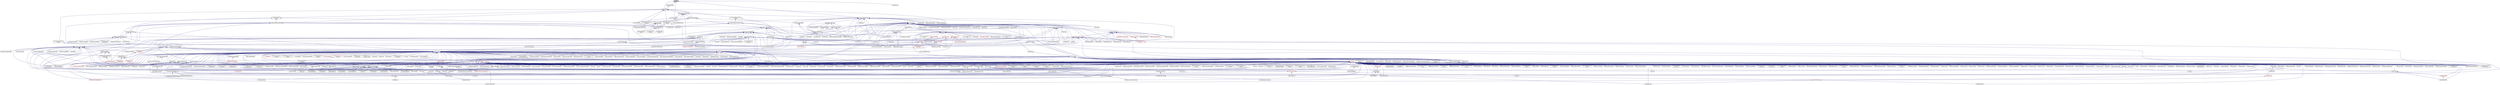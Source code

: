 digraph "dll.hpp"
{
  edge [fontname="Helvetica",fontsize="10",labelfontname="Helvetica",labelfontsize="10"];
  node [fontname="Helvetica",fontsize="10",shape=record];
  Node44 [label="dll.hpp",height=0.2,width=0.4,color="black", fillcolor="grey75", style="filled", fontcolor="black"];
  Node44 -> Node45 [dir="back",color="midnightblue",fontsize="10",style="solid",fontname="Helvetica"];
  Node45 [label="init_ini_data.hpp",height=0.2,width=0.4,color="black", fillcolor="white", style="filled",URL="$d4/dcf/init__ini__data_8hpp.html"];
  Node45 -> Node46 [dir="back",color="midnightblue",fontsize="10",style="solid",fontname="Helvetica"];
  Node46 [label="init_ini_data.cpp",height=0.2,width=0.4,color="black", fillcolor="white", style="filled",URL="$d5/d14/init__ini__data_8cpp.html"];
  Node45 -> Node47 [dir="back",color="midnightblue",fontsize="10",style="solid",fontname="Helvetica"];
  Node47 [label="runtime_configuration.cpp",height=0.2,width=0.4,color="black", fillcolor="white", style="filled",URL="$d5/def/runtime__configuration_8cpp.html"];
  Node44 -> Node48 [dir="back",color="midnightblue",fontsize="10",style="solid",fontname="Helvetica"];
  Node48 [label="plugin_factory.hpp",height=0.2,width=0.4,color="black", fillcolor="white", style="filled",URL="$d6/d1e/plugin__factory_8hpp.html"];
  Node48 -> Node49 [dir="back",color="midnightblue",fontsize="10",style="solid",fontname="Helvetica"];
  Node49 [label="plugin.hpp",height=0.2,width=0.4,color="black", fillcolor="white", style="filled",URL="$d1/dab/plugin_8hpp.html"];
  Node49 -> Node50 [dir="back",color="midnightblue",fontsize="10",style="solid",fontname="Helvetica"];
  Node50 [label="binary_filter_factory\l_base.hpp",height=0.2,width=0.4,color="black", fillcolor="white", style="filled",URL="$db/d46/binary__filter__factory__base_8hpp.html"];
  Node50 -> Node51 [dir="back",color="midnightblue",fontsize="10",style="solid",fontname="Helvetica"];
  Node51 [label="binary_filter_factory.hpp",height=0.2,width=0.4,color="black", fillcolor="white", style="filled",URL="$d2/ded/binary__filter__factory_8hpp.html"];
  Node51 -> Node52 [dir="back",color="midnightblue",fontsize="10",style="solid",fontname="Helvetica"];
  Node52 [label="bzip2_serialization\l_filter.cpp",height=0.2,width=0.4,color="black", fillcolor="white", style="filled",URL="$d4/dda/bzip2__serialization__filter_8cpp.html"];
  Node51 -> Node53 [dir="back",color="midnightblue",fontsize="10",style="solid",fontname="Helvetica"];
  Node53 [label="snappy_serialization\l_filter.cpp",height=0.2,width=0.4,color="black", fillcolor="white", style="filled",URL="$d1/d41/snappy__serialization__filter_8cpp.html"];
  Node51 -> Node54 [dir="back",color="midnightblue",fontsize="10",style="solid",fontname="Helvetica"];
  Node54 [label="zlib_serialization\l_filter.cpp",height=0.2,width=0.4,color="black", fillcolor="white", style="filled",URL="$d4/d15/zlib__serialization__filter_8cpp.html"];
  Node50 -> Node55 [dir="back",color="midnightblue",fontsize="10",style="solid",fontname="Helvetica"];
  Node55 [label="runtime_support_server.cpp",height=0.2,width=0.4,color="black", fillcolor="white", style="filled",URL="$de/d5c/runtime__support__server_8cpp.html"];
  Node49 -> Node56 [dir="back",color="midnightblue",fontsize="10",style="solid",fontname="Helvetica"];
  Node56 [label="message_handler_factory\l_base.hpp",height=0.2,width=0.4,color="black", fillcolor="white", style="filled",URL="$db/d39/message__handler__factory__base_8hpp.html"];
  Node56 -> Node57 [dir="back",color="midnightblue",fontsize="10",style="solid",fontname="Helvetica"];
  Node57 [label="message_handler_factory.hpp",height=0.2,width=0.4,color="black", fillcolor="white", style="filled",URL="$dd/d33/message__handler__factory_8hpp.html"];
  Node56 -> Node55 [dir="back",color="midnightblue",fontsize="10",style="solid",fontname="Helvetica"];
  Node49 -> Node58 [dir="back",color="midnightblue",fontsize="10",style="solid",fontname="Helvetica"];
  Node58 [label="plugin_factory_base.hpp",height=0.2,width=0.4,color="black", fillcolor="white", style="filled",URL="$d4/d5f/plugin__factory__base_8hpp.html"];
  Node58 -> Node50 [dir="back",color="midnightblue",fontsize="10",style="solid",fontname="Helvetica"];
  Node58 -> Node56 [dir="back",color="midnightblue",fontsize="10",style="solid",fontname="Helvetica"];
  Node58 -> Node59 [dir="back",color="midnightblue",fontsize="10",style="solid",fontname="Helvetica"];
  Node59 [label="parcelport_factory.hpp",height=0.2,width=0.4,color="black", fillcolor="white", style="filled",URL="$d6/d96/parcelport__factory_8hpp.html"];
  Node59 -> Node60 [dir="back",color="midnightblue",fontsize="10",style="solid",fontname="Helvetica"];
  Node60 [label="parcelport_libfabric.cpp",height=0.2,width=0.4,color="black", fillcolor="white", style="filled",URL="$de/d4f/parcelport__libfabric_8cpp.html"];
  Node59 -> Node61 [dir="back",color="midnightblue",fontsize="10",style="solid",fontname="Helvetica"];
  Node61 [label="parcelport_libfabric.hpp",height=0.2,width=0.4,color="black", fillcolor="white", style="filled",URL="$d2/da5/parcelport__libfabric_8hpp.html"];
  Node61 -> Node60 [dir="back",color="midnightblue",fontsize="10",style="solid",fontname="Helvetica"];
  Node61 -> Node62 [dir="back",color="midnightblue",fontsize="10",style="solid",fontname="Helvetica"];
  Node62 [label="receiver.cpp",height=0.2,width=0.4,color="black", fillcolor="white", style="filled",URL="$d9/d77/receiver_8cpp.html"];
  Node61 -> Node63 [dir="back",color="midnightblue",fontsize="10",style="solid",fontname="Helvetica"];
  Node63 [label="rma_receiver.cpp",height=0.2,width=0.4,color="black", fillcolor="white", style="filled",URL="$d8/d71/rma__receiver_8cpp.html"];
  Node61 -> Node64 [dir="back",color="midnightblue",fontsize="10",style="solid",fontname="Helvetica"];
  Node64 [label="sender.cpp",height=0.2,width=0.4,color="black", fillcolor="white", style="filled",URL="$d3/df1/sender_8cpp.html"];
  Node58 -> Node65 [dir="back",color="midnightblue",fontsize="10",style="solid",fontname="Helvetica"];
  Node65 [label="runtime_support.hpp",height=0.2,width=0.4,color="black", fillcolor="white", style="filled",URL="$d0/d55/server_2runtime__support_8hpp.html"];
  Node65 -> Node66 [dir="back",color="midnightblue",fontsize="10",style="solid",fontname="Helvetica"];
  Node66 [label="latch.hpp",height=0.2,width=0.4,color="black", fillcolor="white", style="filled",URL="$df/d32/server_2latch_8hpp.html"];
  Node66 -> Node67 [dir="back",color="midnightblue",fontsize="10",style="solid",fontname="Helvetica"];
  Node67 [label="latch.hpp",height=0.2,width=0.4,color="black", fillcolor="white", style="filled",URL="$dc/d93/latch_8hpp.html"];
  Node67 -> Node68 [dir="back",color="midnightblue",fontsize="10",style="solid",fontname="Helvetica"];
  Node68 [label="wait_on_latch.hpp",height=0.2,width=0.4,color="red", fillcolor="white", style="filled",URL="$d7/dc3/posix_2initializers_2wait__on__latch_8hpp.html"];
  Node67 -> Node73 [dir="back",color="midnightblue",fontsize="10",style="solid",fontname="Helvetica"];
  Node73 [label="lcos.hpp",height=0.2,width=0.4,color="red", fillcolor="white", style="filled",URL="$d5/deb/lcos_8hpp.html"];
  Node73 -> Node74 [dir="back",color="midnightblue",fontsize="10",style="solid",fontname="Helvetica"];
  Node74 [label="allgather_and_gate.cpp",height=0.2,width=0.4,color="black", fillcolor="white", style="filled",URL="$d1/d56/allgather__and__gate_8cpp.html"];
  Node73 -> Node80 [dir="back",color="midnightblue",fontsize="10",style="solid",fontname="Helvetica"];
  Node80 [label="hello_world_component.hpp",height=0.2,width=0.4,color="red", fillcolor="white", style="filled",URL="$df/df0/hello__world__component_8hpp.html"];
  Node73 -> Node90 [dir="back",color="midnightblue",fontsize="10",style="solid",fontname="Helvetica"];
  Node90 [label="stencil_iterator.hpp",height=0.2,width=0.4,color="black", fillcolor="white", style="filled",URL="$dc/d5c/server_2stencil__iterator_8hpp.html"];
  Node90 -> Node86 [dir="back",color="midnightblue",fontsize="10",style="solid",fontname="Helvetica"];
  Node86 [label="solver.hpp",height=0.2,width=0.4,color="red", fillcolor="white", style="filled",URL="$db/d9a/server_2solver_8hpp.html"];
  Node86 -> Node88 [dir="back",color="midnightblue",fontsize="10",style="solid",fontname="Helvetica"];
  Node88 [label="solver.cpp",height=0.2,width=0.4,color="black", fillcolor="white", style="filled",URL="$d6/d94/solver_8cpp.html"];
  Node90 -> Node91 [dir="back",color="midnightblue",fontsize="10",style="solid",fontname="Helvetica"];
  Node91 [label="stencil_iterator.cpp",height=0.2,width=0.4,color="black", fillcolor="white", style="filled",URL="$d6/de1/server_2stencil__iterator_8cpp.html"];
  Node90 -> Node92 [dir="back",color="midnightblue",fontsize="10",style="solid",fontname="Helvetica"];
  Node92 [label="stencil_iterator.cpp",height=0.2,width=0.4,color="black", fillcolor="white", style="filled",URL="$d7/d71/stencil__iterator_8cpp.html"];
  Node73 -> Node94 [dir="back",color="midnightblue",fontsize="10",style="solid",fontname="Helvetica"];
  Node94 [label="jacobi_hpx.cpp",height=0.2,width=0.4,color="black", fillcolor="white", style="filled",URL="$d8/d72/jacobi__hpx_8cpp.html"];
  Node73 -> Node95 [dir="back",color="midnightblue",fontsize="10",style="solid",fontname="Helvetica"];
  Node95 [label="jacobi_nonuniform_hpx.cpp",height=0.2,width=0.4,color="black", fillcolor="white", style="filled",URL="$de/d56/jacobi__nonuniform__hpx_8cpp.html"];
  Node73 -> Node104 [dir="back",color="midnightblue",fontsize="10",style="solid",fontname="Helvetica"];
  Node104 [label="hello_world.cpp",height=0.2,width=0.4,color="black", fillcolor="white", style="filled",URL="$d0/d67/hello__world_8cpp.html"];
  Node73 -> Node105 [dir="back",color="midnightblue",fontsize="10",style="solid",fontname="Helvetica"];
  Node105 [label="latch_local.cpp",height=0.2,width=0.4,color="black", fillcolor="white", style="filled",URL="$dd/dd3/latch__local_8cpp.html"];
  Node73 -> Node106 [dir="back",color="midnightblue",fontsize="10",style="solid",fontname="Helvetica"];
  Node106 [label="latch_remote.cpp",height=0.2,width=0.4,color="black", fillcolor="white", style="filled",URL="$df/d59/latch__remote_8cpp.html"];
  Node73 -> Node108 [dir="back",color="midnightblue",fontsize="10",style="solid",fontname="Helvetica"];
  Node108 [label="pingpong.cpp",height=0.2,width=0.4,color="black", fillcolor="white", style="filled",URL="$dd/d4d/pingpong_8cpp.html"];
  Node73 -> Node111 [dir="back",color="midnightblue",fontsize="10",style="solid",fontname="Helvetica"];
  Node111 [label="sheneos_compare.cpp",height=0.2,width=0.4,color="black", fillcolor="white", style="filled",URL="$dc/d11/sheneos__compare_8cpp.html"];
  Node73 -> Node115 [dir="back",color="midnightblue",fontsize="10",style="solid",fontname="Helvetica"];
  Node115 [label="hpx.hpp",height=0.2,width=0.4,color="red", fillcolor="white", style="filled",URL="$d0/daa/hpx_8hpp.html"];
  Node115 -> Node116 [dir="back",color="midnightblue",fontsize="10",style="solid",fontname="Helvetica"];
  Node116 [label="1d_stencil_1.cpp",height=0.2,width=0.4,color="black", fillcolor="white", style="filled",URL="$d2/db1/1d__stencil__1_8cpp.html"];
  Node115 -> Node117 [dir="back",color="midnightblue",fontsize="10",style="solid",fontname="Helvetica"];
  Node117 [label="1d_stencil_2.cpp",height=0.2,width=0.4,color="black", fillcolor="white", style="filled",URL="$d3/dd1/1d__stencil__2_8cpp.html"];
  Node115 -> Node118 [dir="back",color="midnightblue",fontsize="10",style="solid",fontname="Helvetica"];
  Node118 [label="1d_stencil_3.cpp",height=0.2,width=0.4,color="black", fillcolor="white", style="filled",URL="$db/d19/1d__stencil__3_8cpp.html"];
  Node115 -> Node119 [dir="back",color="midnightblue",fontsize="10",style="solid",fontname="Helvetica"];
  Node119 [label="1d_stencil_4.cpp",height=0.2,width=0.4,color="black", fillcolor="white", style="filled",URL="$d1/d7d/1d__stencil__4_8cpp.html"];
  Node115 -> Node120 [dir="back",color="midnightblue",fontsize="10",style="solid",fontname="Helvetica"];
  Node120 [label="1d_stencil_4_parallel.cpp",height=0.2,width=0.4,color="black", fillcolor="white", style="filled",URL="$d6/d05/1d__stencil__4__parallel_8cpp.html"];
  Node115 -> Node121 [dir="back",color="midnightblue",fontsize="10",style="solid",fontname="Helvetica"];
  Node121 [label="1d_stencil_4_repart.cpp",height=0.2,width=0.4,color="black", fillcolor="white", style="filled",URL="$d0/d6b/1d__stencil__4__repart_8cpp.html"];
  Node115 -> Node122 [dir="back",color="midnightblue",fontsize="10",style="solid",fontname="Helvetica"];
  Node122 [label="1d_stencil_4_throttle.cpp",height=0.2,width=0.4,color="black", fillcolor="white", style="filled",URL="$d6/de5/1d__stencil__4__throttle_8cpp.html"];
  Node115 -> Node123 [dir="back",color="midnightblue",fontsize="10",style="solid",fontname="Helvetica"];
  Node123 [label="1d_stencil_5.cpp",height=0.2,width=0.4,color="black", fillcolor="white", style="filled",URL="$d7/d2a/1d__stencil__5_8cpp.html"];
  Node115 -> Node124 [dir="back",color="midnightblue",fontsize="10",style="solid",fontname="Helvetica"];
  Node124 [label="1d_stencil_6.cpp",height=0.2,width=0.4,color="black", fillcolor="white", style="filled",URL="$db/de7/1d__stencil__6_8cpp.html"];
  Node115 -> Node125 [dir="back",color="midnightblue",fontsize="10",style="solid",fontname="Helvetica"];
  Node125 [label="1d_stencil_7.cpp",height=0.2,width=0.4,color="black", fillcolor="white", style="filled",URL="$d4/d5a/1d__stencil__7_8cpp.html"];
  Node115 -> Node126 [dir="back",color="midnightblue",fontsize="10",style="solid",fontname="Helvetica"];
  Node126 [label="1d_stencil_8.cpp",height=0.2,width=0.4,color="black", fillcolor="white", style="filled",URL="$df/de0/1d__stencil__8_8cpp.html"];
  Node115 -> Node127 [dir="back",color="midnightblue",fontsize="10",style="solid",fontname="Helvetica"];
  Node127 [label="accumulator.cpp",height=0.2,width=0.4,color="black", fillcolor="white", style="filled",URL="$d1/d81/accumulator_8cpp.html"];
  Node115 -> Node128 [dir="back",color="midnightblue",fontsize="10",style="solid",fontname="Helvetica"];
  Node128 [label="accumulator.hpp",height=0.2,width=0.4,color="black", fillcolor="white", style="filled",URL="$d4/d9d/server_2accumulator_8hpp.html"];
  Node128 -> Node127 [dir="back",color="midnightblue",fontsize="10",style="solid",fontname="Helvetica"];
  Node128 -> Node129 [dir="back",color="midnightblue",fontsize="10",style="solid",fontname="Helvetica"];
  Node129 [label="accumulator.hpp",height=0.2,width=0.4,color="red", fillcolor="white", style="filled",URL="$d8/d5e/accumulator_8hpp.html"];
  Node115 -> Node131 [dir="back",color="midnightblue",fontsize="10",style="solid",fontname="Helvetica"];
  Node131 [label="template_function_accumulator.hpp",height=0.2,width=0.4,color="black", fillcolor="white", style="filled",URL="$d7/da6/server_2template__function__accumulator_8hpp.html"];
  Node131 -> Node132 [dir="back",color="midnightblue",fontsize="10",style="solid",fontname="Helvetica"];
  Node132 [label="template_function_accumulator.cpp",height=0.2,width=0.4,color="black", fillcolor="white", style="filled",URL="$d5/d02/template__function__accumulator_8cpp.html"];
  Node131 -> Node133 [dir="back",color="midnightblue",fontsize="10",style="solid",fontname="Helvetica"];
  Node133 [label="template_function_accumulator.hpp",height=0.2,width=0.4,color="red", fillcolor="white", style="filled",URL="$d3/de9/template__function__accumulator_8hpp.html"];
  Node115 -> Node135 [dir="back",color="midnightblue",fontsize="10",style="solid",fontname="Helvetica"];
  Node135 [label="template_accumulator.cpp",height=0.2,width=0.4,color="black", fillcolor="white", style="filled",URL="$d0/d4a/template__accumulator_8cpp.html"];
  Node115 -> Node132 [dir="back",color="midnightblue",fontsize="10",style="solid",fontname="Helvetica"];
  Node115 -> Node133 [dir="back",color="midnightblue",fontsize="10",style="solid",fontname="Helvetica"];
  Node115 -> Node136 [dir="back",color="midnightblue",fontsize="10",style="solid",fontname="Helvetica"];
  Node136 [label="allgather_module.cpp",height=0.2,width=0.4,color="black", fillcolor="white", style="filled",URL="$df/de4/allgather__module_8cpp.html"];
  Node115 -> Node137 [dir="back",color="midnightblue",fontsize="10",style="solid",fontname="Helvetica"];
  Node137 [label="allgather.cpp",height=0.2,width=0.4,color="black", fillcolor="white", style="filled",URL="$d7/d06/allgather_8cpp.html"];
  Node115 -> Node74 [dir="back",color="midnightblue",fontsize="10",style="solid",fontname="Helvetica"];
  Node115 -> Node138 [dir="back",color="midnightblue",fontsize="10",style="solid",fontname="Helvetica"];
  Node138 [label="ag_client.cpp",height=0.2,width=0.4,color="black", fillcolor="white", style="filled",URL="$d4/d5d/ag__client_8cpp.html"];
  Node115 -> Node139 [dir="back",color="midnightblue",fontsize="10",style="solid",fontname="Helvetica"];
  Node139 [label="hpx_thread_phase.cpp",height=0.2,width=0.4,color="black", fillcolor="white", style="filled",URL="$d5/dca/hpx__thread__phase_8cpp.html"];
  Node115 -> Node140 [dir="back",color="midnightblue",fontsize="10",style="solid",fontname="Helvetica"];
  Node140 [label="os_thread_num.cpp",height=0.2,width=0.4,color="black", fillcolor="white", style="filled",URL="$d2/dfb/os__thread__num_8cpp.html"];
  Node115 -> Node141 [dir="back",color="midnightblue",fontsize="10",style="solid",fontname="Helvetica"];
  Node141 [label="cancelable_action.cpp",height=0.2,width=0.4,color="black", fillcolor="white", style="filled",URL="$d5/d0c/cancelable__action_8cpp.html"];
  Node115 -> Node142 [dir="back",color="midnightblue",fontsize="10",style="solid",fontname="Helvetica"];
  Node142 [label="cancelable_action.hpp",height=0.2,width=0.4,color="black", fillcolor="white", style="filled",URL="$d5/d4d/server_2cancelable__action_8hpp.html"];
  Node142 -> Node141 [dir="back",color="midnightblue",fontsize="10",style="solid",fontname="Helvetica"];
  Node142 -> Node143 [dir="back",color="midnightblue",fontsize="10",style="solid",fontname="Helvetica"];
  Node143 [label="cancelable_action.hpp",height=0.2,width=0.4,color="black", fillcolor="white", style="filled",URL="$d0/da3/stubs_2cancelable__action_8hpp.html"];
  Node143 -> Node144 [dir="back",color="midnightblue",fontsize="10",style="solid",fontname="Helvetica"];
  Node144 [label="cancelable_action.hpp",height=0.2,width=0.4,color="black", fillcolor="white", style="filled",URL="$d6/d28/cancelable__action_8hpp.html"];
  Node144 -> Node145 [dir="back",color="midnightblue",fontsize="10",style="solid",fontname="Helvetica"];
  Node145 [label="cancelable_action_client.cpp",height=0.2,width=0.4,color="black", fillcolor="white", style="filled",URL="$d1/db8/cancelable__action__client_8cpp.html"];
  Node115 -> Node143 [dir="back",color="midnightblue",fontsize="10",style="solid",fontname="Helvetica"];
  Node115 -> Node145 [dir="back",color="midnightblue",fontsize="10",style="solid",fontname="Helvetica"];
  Node115 -> Node146 [dir="back",color="midnightblue",fontsize="10",style="solid",fontname="Helvetica"];
  Node146 [label="cublas_matmul.cpp",height=0.2,width=0.4,color="black", fillcolor="white", style="filled",URL="$dd/d84/cublas__matmul_8cpp.html"];
  Node115 -> Node147 [dir="back",color="midnightblue",fontsize="10",style="solid",fontname="Helvetica"];
  Node147 [label="win_perf_counters.cpp",height=0.2,width=0.4,color="black", fillcolor="white", style="filled",URL="$d8/d11/win__perf__counters_8cpp.html"];
  Node115 -> Node148 [dir="back",color="midnightblue",fontsize="10",style="solid",fontname="Helvetica"];
  Node148 [label="win_perf_counters.hpp",height=0.2,width=0.4,color="black", fillcolor="white", style="filled",URL="$d5/da7/win__perf__counters_8hpp.html"];
  Node115 -> Node80 [dir="back",color="midnightblue",fontsize="10",style="solid",fontname="Helvetica"];
  Node115 -> Node149 [dir="back",color="midnightblue",fontsize="10",style="solid",fontname="Helvetica"];
  Node149 [label="interpolate1d.cpp",height=0.2,width=0.4,color="black", fillcolor="white", style="filled",URL="$d0/d05/interpolate1d_8cpp.html"];
  Node115 -> Node150 [dir="back",color="midnightblue",fontsize="10",style="solid",fontname="Helvetica"];
  Node150 [label="partition.hpp",height=0.2,width=0.4,color="black", fillcolor="white", style="filled",URL="$d0/d7a/examples_2interpolate1d_2interpolate1d_2partition_8hpp.html"];
  Node150 -> Node149 [dir="back",color="midnightblue",fontsize="10",style="solid",fontname="Helvetica"];
  Node150 -> Node151 [dir="back",color="midnightblue",fontsize="10",style="solid",fontname="Helvetica"];
  Node151 [label="interpolate1d.hpp",height=0.2,width=0.4,color="red", fillcolor="white", style="filled",URL="$d4/dc7/interpolate1d_8hpp.html"];
  Node151 -> Node149 [dir="back",color="midnightblue",fontsize="10",style="solid",fontname="Helvetica"];
  Node115 -> Node153 [dir="back",color="midnightblue",fontsize="10",style="solid",fontname="Helvetica"];
  Node153 [label="partition.hpp",height=0.2,width=0.4,color="black", fillcolor="white", style="filled",URL="$d0/dff/examples_2interpolate1d_2interpolate1d_2server_2partition_8hpp.html"];
  Node153 -> Node150 [dir="back",color="midnightblue",fontsize="10",style="solid",fontname="Helvetica"];
  Node153 -> Node154 [dir="back",color="midnightblue",fontsize="10",style="solid",fontname="Helvetica"];
  Node154 [label="partition.cpp",height=0.2,width=0.4,color="black", fillcolor="white", style="filled",URL="$d0/d4f/examples_2interpolate1d_2interpolate1d_2server_2partition_8cpp.html"];
  Node115 -> Node151 [dir="back",color="midnightblue",fontsize="10",style="solid",fontname="Helvetica"];
  Node115 -> Node155 [dir="back",color="midnightblue",fontsize="10",style="solid",fontname="Helvetica"];
  Node155 [label="read_values.cpp",height=0.2,width=0.4,color="black", fillcolor="white", style="filled",URL="$d0/d8c/interpolate1d_2interpolate1d_2read__values_8cpp.html"];
  Node115 -> Node154 [dir="back",color="midnightblue",fontsize="10",style="solid",fontname="Helvetica"];
  Node115 -> Node85 [dir="back",color="midnightblue",fontsize="10",style="solid",fontname="Helvetica"];
  Node85 [label="jacobi.cpp",height=0.2,width=0.4,color="black", fillcolor="white", style="filled",URL="$d2/d27/jacobi_8cpp.html"];
  Node115 -> Node89 [dir="back",color="midnightblue",fontsize="10",style="solid",fontname="Helvetica"];
  Node89 [label="grid.cpp",height=0.2,width=0.4,color="black", fillcolor="white", style="filled",URL="$d6/d1b/jacobi__component_2grid_8cpp.html"];
  Node115 -> Node156 [dir="back",color="midnightblue",fontsize="10",style="solid",fontname="Helvetica"];
  Node156 [label="row.cpp",height=0.2,width=0.4,color="black", fillcolor="white", style="filled",URL="$d3/d86/server_2row_8cpp.html"];
  Node115 -> Node88 [dir="back",color="midnightblue",fontsize="10",style="solid",fontname="Helvetica"];
  Node115 -> Node91 [dir="back",color="midnightblue",fontsize="10",style="solid",fontname="Helvetica"];
  Node115 -> Node92 [dir="back",color="midnightblue",fontsize="10",style="solid",fontname="Helvetica"];
  Node115 -> Node157 [dir="back",color="midnightblue",fontsize="10",style="solid",fontname="Helvetica"];
  Node157 [label="jacobi.cpp",height=0.2,width=0.4,color="black", fillcolor="white", style="filled",URL="$d3/d44/smp_2jacobi_8cpp.html"];
  Node115 -> Node94 [dir="back",color="midnightblue",fontsize="10",style="solid",fontname="Helvetica"];
  Node115 -> Node158 [dir="back",color="midnightblue",fontsize="10",style="solid",fontname="Helvetica"];
  Node158 [label="jacobi_nonuniform.cpp",height=0.2,width=0.4,color="black", fillcolor="white", style="filled",URL="$dd/ddc/jacobi__nonuniform_8cpp.html"];
  Node115 -> Node95 [dir="back",color="midnightblue",fontsize="10",style="solid",fontname="Helvetica"];
  Node115 -> Node159 [dir="back",color="midnightblue",fontsize="10",style="solid",fontname="Helvetica"];
  Node159 [label="nqueen.cpp",height=0.2,width=0.4,color="black", fillcolor="white", style="filled",URL="$db/dca/nqueen_8cpp.html"];
  Node115 -> Node160 [dir="back",color="midnightblue",fontsize="10",style="solid",fontname="Helvetica"];
  Node160 [label="nqueen.hpp",height=0.2,width=0.4,color="black", fillcolor="white", style="filled",URL="$de/d58/server_2nqueen_8hpp.html"];
  Node160 -> Node159 [dir="back",color="midnightblue",fontsize="10",style="solid",fontname="Helvetica"];
  Node160 -> Node161 [dir="back",color="midnightblue",fontsize="10",style="solid",fontname="Helvetica"];
  Node161 [label="nqueen.hpp",height=0.2,width=0.4,color="black", fillcolor="white", style="filled",URL="$da/dfd/stubs_2nqueen_8hpp.html"];
  Node161 -> Node162 [dir="back",color="midnightblue",fontsize="10",style="solid",fontname="Helvetica"];
  Node162 [label="nqueen.hpp",height=0.2,width=0.4,color="black", fillcolor="white", style="filled",URL="$d0/d07/nqueen_8hpp.html"];
  Node162 -> Node163 [dir="back",color="midnightblue",fontsize="10",style="solid",fontname="Helvetica"];
  Node163 [label="nqueen_client.cpp",height=0.2,width=0.4,color="black", fillcolor="white", style="filled",URL="$d3/d5e/nqueen__client_8cpp.html"];
  Node115 -> Node163 [dir="back",color="midnightblue",fontsize="10",style="solid",fontname="Helvetica"];
  Node115 -> Node164 [dir="back",color="midnightblue",fontsize="10",style="solid",fontname="Helvetica"];
  Node164 [label="sine.cpp",height=0.2,width=0.4,color="black", fillcolor="white", style="filled",URL="$d3/d0d/server_2sine_8cpp.html"];
  Node115 -> Node165 [dir="back",color="midnightblue",fontsize="10",style="solid",fontname="Helvetica"];
  Node165 [label="sine.hpp",height=0.2,width=0.4,color="black", fillcolor="white", style="filled",URL="$d8/dac/sine_8hpp.html"];
  Node165 -> Node164 [dir="back",color="midnightblue",fontsize="10",style="solid",fontname="Helvetica"];
  Node165 -> Node166 [dir="back",color="midnightblue",fontsize="10",style="solid",fontname="Helvetica"];
  Node166 [label="sine.cpp",height=0.2,width=0.4,color="black", fillcolor="white", style="filled",URL="$d5/dd8/sine_8cpp.html"];
  Node115 -> Node166 [dir="back",color="midnightblue",fontsize="10",style="solid",fontname="Helvetica"];
  Node115 -> Node167 [dir="back",color="midnightblue",fontsize="10",style="solid",fontname="Helvetica"];
  Node167 [label="sine_client.cpp",height=0.2,width=0.4,color="black", fillcolor="white", style="filled",URL="$db/d62/sine__client_8cpp.html"];
  Node115 -> Node168 [dir="back",color="midnightblue",fontsize="10",style="solid",fontname="Helvetica"];
  Node168 [label="qt.cpp",height=0.2,width=0.4,color="black", fillcolor="white", style="filled",URL="$df/d90/qt_8cpp.html"];
  Node115 -> Node169 [dir="back",color="midnightblue",fontsize="10",style="solid",fontname="Helvetica"];
  Node169 [label="queue_client.cpp",height=0.2,width=0.4,color="black", fillcolor="white", style="filled",URL="$d7/d96/queue__client_8cpp.html"];
  Node115 -> Node170 [dir="back",color="midnightblue",fontsize="10",style="solid",fontname="Helvetica"];
  Node170 [label="customize_async.cpp",height=0.2,width=0.4,color="black", fillcolor="white", style="filled",URL="$d0/d82/customize__async_8cpp.html"];
  Node115 -> Node171 [dir="back",color="midnightblue",fontsize="10",style="solid",fontname="Helvetica"];
  Node171 [label="data_actions.cpp",height=0.2,width=0.4,color="black", fillcolor="white", style="filled",URL="$dc/d68/data__actions_8cpp.html"];
  Node115 -> Node172 [dir="back",color="midnightblue",fontsize="10",style="solid",fontname="Helvetica"];
  Node172 [label="error_handling.cpp",height=0.2,width=0.4,color="black", fillcolor="white", style="filled",URL="$d9/d96/error__handling_8cpp.html"];
  Node115 -> Node173 [dir="back",color="midnightblue",fontsize="10",style="solid",fontname="Helvetica"];
  Node173 [label="event_synchronization.cpp",height=0.2,width=0.4,color="black", fillcolor="white", style="filled",URL="$d0/d35/event__synchronization_8cpp.html"];
  Node115 -> Node174 [dir="back",color="midnightblue",fontsize="10",style="solid",fontname="Helvetica"];
  Node174 [label="factorial.cpp",height=0.2,width=0.4,color="black", fillcolor="white", style="filled",URL="$d9/d00/factorial_8cpp.html"];
  Node115 -> Node175 [dir="back",color="midnightblue",fontsize="10",style="solid",fontname="Helvetica"];
  Node175 [label="file_serialization.cpp",height=0.2,width=0.4,color="black", fillcolor="white", style="filled",URL="$de/d58/file__serialization_8cpp.html"];
  Node115 -> Node176 [dir="back",color="midnightblue",fontsize="10",style="solid",fontname="Helvetica"];
  Node176 [label="init_globally.cpp",height=0.2,width=0.4,color="black", fillcolor="white", style="filled",URL="$d6/dad/init__globally_8cpp.html"];
  Node115 -> Node177 [dir="back",color="midnightblue",fontsize="10",style="solid",fontname="Helvetica"];
  Node177 [label="interest_calculator.cpp",height=0.2,width=0.4,color="black", fillcolor="white", style="filled",URL="$d2/d86/interest__calculator_8cpp.html"];
  Node115 -> Node178 [dir="back",color="midnightblue",fontsize="10",style="solid",fontname="Helvetica"];
  Node178 [label="non_atomic_rma.cpp",height=0.2,width=0.4,color="black", fillcolor="white", style="filled",URL="$d7/d8b/non__atomic__rma_8cpp.html"];
  Node115 -> Node179 [dir="back",color="midnightblue",fontsize="10",style="solid",fontname="Helvetica"];
  Node179 [label="partitioned_vector\l_spmd_foreach.cpp",height=0.2,width=0.4,color="black", fillcolor="white", style="filled",URL="$db/d7c/partitioned__vector__spmd__foreach_8cpp.html"];
  Node115 -> Node180 [dir="back",color="midnightblue",fontsize="10",style="solid",fontname="Helvetica"];
  Node180 [label="pipeline1.cpp",height=0.2,width=0.4,color="black", fillcolor="white", style="filled",URL="$d5/d77/pipeline1_8cpp.html"];
  Node115 -> Node181 [dir="back",color="midnightblue",fontsize="10",style="solid",fontname="Helvetica"];
  Node181 [label="quicksort.cpp",height=0.2,width=0.4,color="black", fillcolor="white", style="filled",URL="$d3/d1e/quicksort_8cpp.html"];
  Node115 -> Node182 [dir="back",color="midnightblue",fontsize="10",style="solid",fontname="Helvetica"];
  Node182 [label="receive_buffer.cpp",height=0.2,width=0.4,color="black", fillcolor="white", style="filled",URL="$d7/d10/receive__buffer_8cpp.html"];
  Node115 -> Node183 [dir="back",color="midnightblue",fontsize="10",style="solid",fontname="Helvetica"];
  Node183 [label="safe_object.cpp",height=0.2,width=0.4,color="black", fillcolor="white", style="filled",URL="$dd/d52/safe__object_8cpp.html"];
  Node115 -> Node184 [dir="back",color="midnightblue",fontsize="10",style="solid",fontname="Helvetica"];
  Node184 [label="sort_by_key_demo.cpp",height=0.2,width=0.4,color="black", fillcolor="white", style="filled",URL="$da/d20/sort__by__key__demo_8cpp.html"];
  Node115 -> Node185 [dir="back",color="midnightblue",fontsize="10",style="solid",fontname="Helvetica"];
  Node185 [label="timed_wake.cpp",height=0.2,width=0.4,color="black", fillcolor="white", style="filled",URL="$d8/df9/timed__wake_8cpp.html"];
  Node115 -> Node186 [dir="back",color="midnightblue",fontsize="10",style="solid",fontname="Helvetica"];
  Node186 [label="vector_counting_dotproduct.cpp",height=0.2,width=0.4,color="black", fillcolor="white", style="filled",URL="$df/de9/vector__counting__dotproduct_8cpp.html"];
  Node115 -> Node187 [dir="back",color="midnightblue",fontsize="10",style="solid",fontname="Helvetica"];
  Node187 [label="vector_zip_dotproduct.cpp",height=0.2,width=0.4,color="black", fillcolor="white", style="filled",URL="$dc/d18/vector__zip__dotproduct_8cpp.html"];
  Node115 -> Node188 [dir="back",color="midnightblue",fontsize="10",style="solid",fontname="Helvetica"];
  Node188 [label="zerocopy_rdma.cpp",height=0.2,width=0.4,color="black", fillcolor="white", style="filled",URL="$d1/dad/zerocopy__rdma_8cpp.html"];
  Node115 -> Node189 [dir="back",color="midnightblue",fontsize="10",style="solid",fontname="Helvetica"];
  Node189 [label="random_mem_access.cpp",height=0.2,width=0.4,color="black", fillcolor="white", style="filled",URL="$d1/d51/random__mem__access_8cpp.html"];
  Node115 -> Node190 [dir="back",color="midnightblue",fontsize="10",style="solid",fontname="Helvetica"];
  Node190 [label="random_mem_access.hpp",height=0.2,width=0.4,color="black", fillcolor="white", style="filled",URL="$d0/d19/server_2random__mem__access_8hpp.html"];
  Node190 -> Node189 [dir="back",color="midnightblue",fontsize="10",style="solid",fontname="Helvetica"];
  Node190 -> Node191 [dir="back",color="midnightblue",fontsize="10",style="solid",fontname="Helvetica"];
  Node191 [label="random_mem_access.hpp",height=0.2,width=0.4,color="black", fillcolor="white", style="filled",URL="$d3/d32/stubs_2random__mem__access_8hpp.html"];
  Node191 -> Node192 [dir="back",color="midnightblue",fontsize="10",style="solid",fontname="Helvetica"];
  Node192 [label="random_mem_access.hpp",height=0.2,width=0.4,color="black", fillcolor="white", style="filled",URL="$db/de8/random__mem__access_8hpp.html"];
  Node192 -> Node193 [dir="back",color="midnightblue",fontsize="10",style="solid",fontname="Helvetica"];
  Node193 [label="random_mem_access_client.cpp",height=0.2,width=0.4,color="black", fillcolor="white", style="filled",URL="$df/d1b/random__mem__access__client_8cpp.html"];
  Node115 -> Node193 [dir="back",color="midnightblue",fontsize="10",style="solid",fontname="Helvetica"];
  Node115 -> Node194 [dir="back",color="midnightblue",fontsize="10",style="solid",fontname="Helvetica"];
  Node194 [label="oversubscribing_resource\l_partitioner.cpp",height=0.2,width=0.4,color="black", fillcolor="white", style="filled",URL="$dd/dee/oversubscribing__resource__partitioner_8cpp.html"];
  Node115 -> Node195 [dir="back",color="midnightblue",fontsize="10",style="solid",fontname="Helvetica"];
  Node195 [label="simple_resource_partitioner.cpp",height=0.2,width=0.4,color="black", fillcolor="white", style="filled",URL="$d5/df9/simple__resource__partitioner_8cpp.html"];
  Node115 -> Node196 [dir="back",color="midnightblue",fontsize="10",style="solid",fontname="Helvetica"];
  Node196 [label="dimension.hpp",height=0.2,width=0.4,color="red", fillcolor="white", style="filled",URL="$d6/d39/sheneos_2sheneos_2dimension_8hpp.html"];
  Node196 -> Node202 [dir="back",color="midnightblue",fontsize="10",style="solid",fontname="Helvetica"];
  Node202 [label="partition3d.hpp",height=0.2,width=0.4,color="black", fillcolor="white", style="filled",URL="$dd/dbf/server_2partition3d_8hpp.html"];
  Node202 -> Node203 [dir="back",color="midnightblue",fontsize="10",style="solid",fontname="Helvetica"];
  Node203 [label="partition3d.hpp",height=0.2,width=0.4,color="black", fillcolor="white", style="filled",URL="$d1/d50/partition3d_8hpp.html"];
  Node203 -> Node199 [dir="back",color="midnightblue",fontsize="10",style="solid",fontname="Helvetica"];
  Node199 [label="interpolator.cpp",height=0.2,width=0.4,color="black", fillcolor="white", style="filled",URL="$d5/d02/interpolator_8cpp.html"];
  Node203 -> Node204 [dir="back",color="midnightblue",fontsize="10",style="solid",fontname="Helvetica"];
  Node204 [label="interpolator.hpp",height=0.2,width=0.4,color="red", fillcolor="white", style="filled",URL="$dc/d3b/interpolator_8hpp.html"];
  Node204 -> Node199 [dir="back",color="midnightblue",fontsize="10",style="solid",fontname="Helvetica"];
  Node204 -> Node111 [dir="back",color="midnightblue",fontsize="10",style="solid",fontname="Helvetica"];
  Node204 -> Node206 [dir="back",color="midnightblue",fontsize="10",style="solid",fontname="Helvetica"];
  Node206 [label="sheneos_test.cpp",height=0.2,width=0.4,color="black", fillcolor="white", style="filled",URL="$d4/d6e/sheneos__test_8cpp.html"];
  Node202 -> Node201 [dir="back",color="midnightblue",fontsize="10",style="solid",fontname="Helvetica"];
  Node201 [label="partition3d.cpp",height=0.2,width=0.4,color="black", fillcolor="white", style="filled",URL="$de/d70/partition3d_8cpp.html"];
  Node115 -> Node199 [dir="back",color="midnightblue",fontsize="10",style="solid",fontname="Helvetica"];
  Node115 -> Node203 [dir="back",color="midnightblue",fontsize="10",style="solid",fontname="Helvetica"];
  Node115 -> Node202 [dir="back",color="midnightblue",fontsize="10",style="solid",fontname="Helvetica"];
  Node115 -> Node204 [dir="back",color="midnightblue",fontsize="10",style="solid",fontname="Helvetica"];
  Node115 -> Node207 [dir="back",color="midnightblue",fontsize="10",style="solid",fontname="Helvetica"];
  Node207 [label="configuration.hpp",height=0.2,width=0.4,color="red", fillcolor="white", style="filled",URL="$dc/d0a/configuration_8hpp.html"];
  Node207 -> Node204 [dir="back",color="midnightblue",fontsize="10",style="solid",fontname="Helvetica"];
  Node115 -> Node200 [dir="back",color="midnightblue",fontsize="10",style="solid",fontname="Helvetica"];
  Node200 [label="read_values.cpp",height=0.2,width=0.4,color="black", fillcolor="white", style="filled",URL="$d7/da4/sheneos_2sheneos_2read__values_8cpp.html"];
  Node115 -> Node201 [dir="back",color="midnightblue",fontsize="10",style="solid",fontname="Helvetica"];
  Node115 -> Node206 [dir="back",color="midnightblue",fontsize="10",style="solid",fontname="Helvetica"];
  Node115 -> Node209 [dir="back",color="midnightblue",fontsize="10",style="solid",fontname="Helvetica"];
  Node209 [label="startup_shutdown.cpp",height=0.2,width=0.4,color="black", fillcolor="white", style="filled",URL="$d3/dfc/server_2startup__shutdown_8cpp.html"];
  Node115 -> Node210 [dir="back",color="midnightblue",fontsize="10",style="solid",fontname="Helvetica"];
  Node210 [label="startup_shutdown.cpp",height=0.2,width=0.4,color="black", fillcolor="white", style="filled",URL="$d0/ddb/startup__shutdown_8cpp.html"];
  Node115 -> Node211 [dir="back",color="midnightblue",fontsize="10",style="solid",fontname="Helvetica"];
  Node211 [label="spin.cpp",height=0.2,width=0.4,color="black", fillcolor="white", style="filled",URL="$d7/df2/spin_8cpp.html"];
  Node115 -> Node212 [dir="back",color="midnightblue",fontsize="10",style="solid",fontname="Helvetica"];
  Node212 [label="throttle.cpp",height=0.2,width=0.4,color="black", fillcolor="white", style="filled",URL="$de/d56/server_2throttle_8cpp.html"];
  Node115 -> Node213 [dir="back",color="midnightblue",fontsize="10",style="solid",fontname="Helvetica"];
  Node213 [label="throttle.hpp",height=0.2,width=0.4,color="black", fillcolor="white", style="filled",URL="$db/dc9/server_2throttle_8hpp.html"];
  Node213 -> Node212 [dir="back",color="midnightblue",fontsize="10",style="solid",fontname="Helvetica"];
  Node213 -> Node214 [dir="back",color="midnightblue",fontsize="10",style="solid",fontname="Helvetica"];
  Node214 [label="throttle.hpp",height=0.2,width=0.4,color="black", fillcolor="white", style="filled",URL="$d5/dec/stubs_2throttle_8hpp.html"];
  Node214 -> Node215 [dir="back",color="midnightblue",fontsize="10",style="solid",fontname="Helvetica"];
  Node215 [label="throttle.hpp",height=0.2,width=0.4,color="black", fillcolor="white", style="filled",URL="$d2/d2e/throttle_8hpp.html"];
  Node215 -> Node216 [dir="back",color="midnightblue",fontsize="10",style="solid",fontname="Helvetica"];
  Node216 [label="throttle.cpp",height=0.2,width=0.4,color="black", fillcolor="white", style="filled",URL="$db/d02/throttle_8cpp.html"];
  Node215 -> Node217 [dir="back",color="midnightblue",fontsize="10",style="solid",fontname="Helvetica"];
  Node217 [label="throttle_client.cpp",height=0.2,width=0.4,color="black", fillcolor="white", style="filled",URL="$d0/db7/throttle__client_8cpp.html"];
  Node115 -> Node214 [dir="back",color="midnightblue",fontsize="10",style="solid",fontname="Helvetica"];
  Node115 -> Node216 [dir="back",color="midnightblue",fontsize="10",style="solid",fontname="Helvetica"];
  Node115 -> Node215 [dir="back",color="midnightblue",fontsize="10",style="solid",fontname="Helvetica"];
  Node115 -> Node218 [dir="back",color="midnightblue",fontsize="10",style="solid",fontname="Helvetica"];
  Node218 [label="transpose_await.cpp",height=0.2,width=0.4,color="black", fillcolor="white", style="filled",URL="$de/d68/transpose__await_8cpp.html"];
  Node115 -> Node219 [dir="back",color="midnightblue",fontsize="10",style="solid",fontname="Helvetica"];
  Node219 [label="transpose_block.cpp",height=0.2,width=0.4,color="black", fillcolor="white", style="filled",URL="$d0/de1/transpose__block_8cpp.html"];
  Node115 -> Node220 [dir="back",color="midnightblue",fontsize="10",style="solid",fontname="Helvetica"];
  Node220 [label="transpose_block_numa.cpp",height=0.2,width=0.4,color="black", fillcolor="white", style="filled",URL="$dd/d3b/transpose__block__numa_8cpp.html"];
  Node115 -> Node221 [dir="back",color="midnightblue",fontsize="10",style="solid",fontname="Helvetica"];
  Node221 [label="transpose_serial.cpp",height=0.2,width=0.4,color="black", fillcolor="white", style="filled",URL="$db/d74/transpose__serial_8cpp.html"];
  Node115 -> Node222 [dir="back",color="midnightblue",fontsize="10",style="solid",fontname="Helvetica"];
  Node222 [label="transpose_serial_block.cpp",height=0.2,width=0.4,color="black", fillcolor="white", style="filled",URL="$d8/daa/transpose__serial__block_8cpp.html"];
  Node115 -> Node223 [dir="back",color="midnightblue",fontsize="10",style="solid",fontname="Helvetica"];
  Node223 [label="transpose_serial_vector.cpp",height=0.2,width=0.4,color="black", fillcolor="white", style="filled",URL="$d4/d04/transpose__serial__vector_8cpp.html"];
  Node115 -> Node224 [dir="back",color="midnightblue",fontsize="10",style="solid",fontname="Helvetica"];
  Node224 [label="transpose_smp.cpp",height=0.2,width=0.4,color="black", fillcolor="white", style="filled",URL="$d2/d99/transpose__smp_8cpp.html"];
  Node115 -> Node225 [dir="back",color="midnightblue",fontsize="10",style="solid",fontname="Helvetica"];
  Node225 [label="transpose_smp_block.cpp",height=0.2,width=0.4,color="black", fillcolor="white", style="filled",URL="$da/d4d/transpose__smp__block_8cpp.html"];
  Node115 -> Node226 [dir="back",color="midnightblue",fontsize="10",style="solid",fontname="Helvetica"];
  Node226 [label="simple_central_tuplespace.hpp",height=0.2,width=0.4,color="black", fillcolor="white", style="filled",URL="$db/d69/server_2simple__central__tuplespace_8hpp.html"];
  Node226 -> Node227 [dir="back",color="midnightblue",fontsize="10",style="solid",fontname="Helvetica"];
  Node227 [label="simple_central_tuplespace.cpp",height=0.2,width=0.4,color="black", fillcolor="white", style="filled",URL="$d3/dec/simple__central__tuplespace_8cpp.html"];
  Node226 -> Node228 [dir="back",color="midnightblue",fontsize="10",style="solid",fontname="Helvetica"];
  Node228 [label="simple_central_tuplespace.hpp",height=0.2,width=0.4,color="black", fillcolor="white", style="filled",URL="$d0/d4b/stubs_2simple__central__tuplespace_8hpp.html"];
  Node228 -> Node229 [dir="back",color="midnightblue",fontsize="10",style="solid",fontname="Helvetica"];
  Node229 [label="simple_central_tuplespace.hpp",height=0.2,width=0.4,color="red", fillcolor="white", style="filled",URL="$d5/ddd/simple__central__tuplespace_8hpp.html"];
  Node115 -> Node230 [dir="back",color="midnightblue",fontsize="10",style="solid",fontname="Helvetica"];
  Node230 [label="tuples_warehouse.hpp",height=0.2,width=0.4,color="black", fillcolor="white", style="filled",URL="$da/de6/tuples__warehouse_8hpp.html"];
  Node230 -> Node226 [dir="back",color="midnightblue",fontsize="10",style="solid",fontname="Helvetica"];
  Node115 -> Node227 [dir="back",color="midnightblue",fontsize="10",style="solid",fontname="Helvetica"];
  Node115 -> Node231 [dir="back",color="midnightblue",fontsize="10",style="solid",fontname="Helvetica"];
  Node231 [label="hpx_runtime.cpp",height=0.2,width=0.4,color="black", fillcolor="white", style="filled",URL="$d7/d1e/hpx__runtime_8cpp.html"];
  Node115 -> Node232 [dir="back",color="midnightblue",fontsize="10",style="solid",fontname="Helvetica"];
  Node232 [label="synchronize.cpp",height=0.2,width=0.4,color="black", fillcolor="white", style="filled",URL="$da/da2/synchronize_8cpp.html"];
  Node115 -> Node233 [dir="back",color="midnightblue",fontsize="10",style="solid",fontname="Helvetica"];
  Node233 [label="agas_cache_timings.cpp",height=0.2,width=0.4,color="black", fillcolor="white", style="filled",URL="$dd/d37/agas__cache__timings_8cpp.html"];
  Node115 -> Node234 [dir="back",color="midnightblue",fontsize="10",style="solid",fontname="Helvetica"];
  Node234 [label="async_overheads.cpp",height=0.2,width=0.4,color="black", fillcolor="white", style="filled",URL="$de/da6/async__overheads_8cpp.html"];
  Node115 -> Node235 [dir="back",color="midnightblue",fontsize="10",style="solid",fontname="Helvetica"];
  Node235 [label="coroutines_call_overhead.cpp",height=0.2,width=0.4,color="black", fillcolor="white", style="filled",URL="$da/d1e/coroutines__call__overhead_8cpp.html"];
  Node115 -> Node236 [dir="back",color="midnightblue",fontsize="10",style="solid",fontname="Helvetica"];
  Node236 [label="foreach_scaling.cpp",height=0.2,width=0.4,color="black", fillcolor="white", style="filled",URL="$d4/d94/foreach__scaling_8cpp.html"];
  Node115 -> Node237 [dir="back",color="midnightblue",fontsize="10",style="solid",fontname="Helvetica"];
  Node237 [label="function_object_wrapper\l_overhead.cpp",height=0.2,width=0.4,color="black", fillcolor="white", style="filled",URL="$d5/d6f/function__object__wrapper__overhead_8cpp.html"];
  Node115 -> Node238 [dir="back",color="midnightblue",fontsize="10",style="solid",fontname="Helvetica"];
  Node238 [label="hpx_homogeneous_timed\l_task_spawn_executors.cpp",height=0.2,width=0.4,color="black", fillcolor="white", style="filled",URL="$d1/d3b/hpx__homogeneous__timed__task__spawn__executors_8cpp.html"];
  Node115 -> Node239 [dir="back",color="midnightblue",fontsize="10",style="solid",fontname="Helvetica"];
  Node239 [label="htts2_hpx.cpp",height=0.2,width=0.4,color="black", fillcolor="white", style="filled",URL="$d2/daf/htts2__hpx_8cpp.html"];
  Node115 -> Node240 [dir="back",color="midnightblue",fontsize="10",style="solid",fontname="Helvetica"];
  Node240 [label="partitioned_vector\l_foreach.cpp",height=0.2,width=0.4,color="black", fillcolor="white", style="filled",URL="$df/d5f/partitioned__vector__foreach_8cpp.html"];
  Node115 -> Node241 [dir="back",color="midnightblue",fontsize="10",style="solid",fontname="Helvetica"];
  Node241 [label="serialization_overhead.cpp",height=0.2,width=0.4,color="black", fillcolor="white", style="filled",URL="$d3/df8/serialization__overhead_8cpp.html"];
  Node115 -> Node242 [dir="back",color="midnightblue",fontsize="10",style="solid",fontname="Helvetica"];
  Node242 [label="sizeof.cpp",height=0.2,width=0.4,color="black", fillcolor="white", style="filled",URL="$d3/d0f/sizeof_8cpp.html"];
  Node115 -> Node243 [dir="back",color="midnightblue",fontsize="10",style="solid",fontname="Helvetica"];
  Node243 [label="skynet.cpp",height=0.2,width=0.4,color="black", fillcolor="white", style="filled",URL="$d0/dc3/skynet_8cpp.html"];
  Node115 -> Node244 [dir="back",color="midnightblue",fontsize="10",style="solid",fontname="Helvetica"];
  Node244 [label="stencil3_iterators.cpp",height=0.2,width=0.4,color="black", fillcolor="white", style="filled",URL="$db/d9e/stencil3__iterators_8cpp.html"];
  Node115 -> Node245 [dir="back",color="midnightblue",fontsize="10",style="solid",fontname="Helvetica"];
  Node245 [label="stream.cpp",height=0.2,width=0.4,color="black", fillcolor="white", style="filled",URL="$da/d5f/stream_8cpp.html"];
  Node115 -> Node246 [dir="back",color="midnightblue",fontsize="10",style="solid",fontname="Helvetica"];
  Node246 [label="timed_task_spawn.cpp",height=0.2,width=0.4,color="black", fillcolor="white", style="filled",URL="$df/de1/timed__task__spawn_8cpp.html"];
  Node115 -> Node247 [dir="back",color="midnightblue",fontsize="10",style="solid",fontname="Helvetica"];
  Node247 [label="transform_reduce_binary\l_scaling.cpp",height=0.2,width=0.4,color="black", fillcolor="white", style="filled",URL="$d1/dae/transform__reduce__binary__scaling_8cpp.html"];
  Node115 -> Node248 [dir="back",color="midnightblue",fontsize="10",style="solid",fontname="Helvetica"];
  Node248 [label="transform_reduce_scaling.cpp",height=0.2,width=0.4,color="black", fillcolor="white", style="filled",URL="$db/d2a/transform__reduce__scaling_8cpp.html"];
  Node115 -> Node249 [dir="back",color="midnightblue",fontsize="10",style="solid",fontname="Helvetica"];
  Node249 [label="minmax_element_performance.cpp",height=0.2,width=0.4,color="black", fillcolor="white", style="filled",URL="$d9/d93/minmax__element__performance_8cpp.html"];
  Node115 -> Node250 [dir="back",color="midnightblue",fontsize="10",style="solid",fontname="Helvetica"];
  Node250 [label="barrier_performance.cpp",height=0.2,width=0.4,color="black", fillcolor="white", style="filled",URL="$d6/d6c/barrier__performance_8cpp.html"];
  Node115 -> Node251 [dir="back",color="midnightblue",fontsize="10",style="solid",fontname="Helvetica"];
  Node251 [label="network_storage.cpp",height=0.2,width=0.4,color="black", fillcolor="white", style="filled",URL="$db/daa/network__storage_8cpp.html"];
  Node115 -> Node252 [dir="back",color="midnightblue",fontsize="10",style="solid",fontname="Helvetica"];
  Node252 [label="simple_profiler.hpp",height=0.2,width=0.4,color="black", fillcolor="white", style="filled",URL="$d8/d02/simple__profiler_8hpp.html"];
  Node252 -> Node251 [dir="back",color="midnightblue",fontsize="10",style="solid",fontname="Helvetica"];
  Node115 -> Node253 [dir="back",color="midnightblue",fontsize="10",style="solid",fontname="Helvetica"];
  Node253 [label="osu_bcast.cpp",height=0.2,width=0.4,color="black", fillcolor="white", style="filled",URL="$d3/dca/osu__bcast_8cpp.html"];
  Node115 -> Node254 [dir="back",color="midnightblue",fontsize="10",style="solid",fontname="Helvetica"];
  Node254 [label="osu_bibw.cpp",height=0.2,width=0.4,color="black", fillcolor="white", style="filled",URL="$d2/d04/osu__bibw_8cpp.html"];
  Node115 -> Node255 [dir="back",color="midnightblue",fontsize="10",style="solid",fontname="Helvetica"];
  Node255 [label="osu_bw.cpp",height=0.2,width=0.4,color="black", fillcolor="white", style="filled",URL="$d4/d20/osu__bw_8cpp.html"];
  Node115 -> Node256 [dir="back",color="midnightblue",fontsize="10",style="solid",fontname="Helvetica"];
  Node256 [label="osu_latency.cpp",height=0.2,width=0.4,color="black", fillcolor="white", style="filled",URL="$df/d58/osu__latency_8cpp.html"];
  Node115 -> Node257 [dir="back",color="midnightblue",fontsize="10",style="solid",fontname="Helvetica"];
  Node257 [label="osu_multi_lat.cpp",height=0.2,width=0.4,color="black", fillcolor="white", style="filled",URL="$d7/d91/osu__multi__lat_8cpp.html"];
  Node115 -> Node258 [dir="back",color="midnightblue",fontsize="10",style="solid",fontname="Helvetica"];
  Node258 [label="osu_scatter.cpp",height=0.2,width=0.4,color="black", fillcolor="white", style="filled",URL="$d4/d4c/osu__scatter_8cpp.html"];
  Node115 -> Node259 [dir="back",color="midnightblue",fontsize="10",style="solid",fontname="Helvetica"];
  Node259 [label="pingpong_performance.cpp",height=0.2,width=0.4,color="black", fillcolor="white", style="filled",URL="$de/d03/pingpong__performance_8cpp.html"];
  Node115 -> Node260 [dir="back",color="midnightblue",fontsize="10",style="solid",fontname="Helvetica"];
  Node260 [label="benchmark_is_heap.cpp",height=0.2,width=0.4,color="black", fillcolor="white", style="filled",URL="$da/d4f/benchmark__is__heap_8cpp.html"];
  Node115 -> Node261 [dir="back",color="midnightblue",fontsize="10",style="solid",fontname="Helvetica"];
  Node261 [label="benchmark_is_heap_until.cpp",height=0.2,width=0.4,color="black", fillcolor="white", style="filled",URL="$dc/df5/benchmark__is__heap__until_8cpp.html"];
  Node115 -> Node262 [dir="back",color="midnightblue",fontsize="10",style="solid",fontname="Helvetica"];
  Node262 [label="benchmark_merge.cpp",height=0.2,width=0.4,color="black", fillcolor="white", style="filled",URL="$dd/d49/benchmark__merge_8cpp.html"];
  Node115 -> Node263 [dir="back",color="midnightblue",fontsize="10",style="solid",fontname="Helvetica"];
  Node263 [label="benchmark_partition.cpp",height=0.2,width=0.4,color="black", fillcolor="white", style="filled",URL="$d9/d88/benchmark__partition_8cpp.html"];
  Node115 -> Node264 [dir="back",color="midnightblue",fontsize="10",style="solid",fontname="Helvetica"];
  Node264 [label="benchmark_partition\l_copy.cpp",height=0.2,width=0.4,color="black", fillcolor="white", style="filled",URL="$d3/d0e/benchmark__partition__copy_8cpp.html"];
  Node115 -> Node265 [dir="back",color="midnightblue",fontsize="10",style="solid",fontname="Helvetica"];
  Node265 [label="benchmark_unique_copy.cpp",height=0.2,width=0.4,color="black", fillcolor="white", style="filled",URL="$d9/d53/benchmark__unique__copy_8cpp.html"];
  Node115 -> Node266 [dir="back",color="midnightblue",fontsize="10",style="solid",fontname="Helvetica"];
  Node266 [label="action_move_semantics.cpp",height=0.2,width=0.4,color="black", fillcolor="white", style="filled",URL="$d4/db3/action__move__semantics_8cpp.html"];
  Node115 -> Node267 [dir="back",color="midnightblue",fontsize="10",style="solid",fontname="Helvetica"];
  Node267 [label="movable_objects.cpp",height=0.2,width=0.4,color="black", fillcolor="white", style="filled",URL="$d8/d65/movable__objects_8cpp.html"];
  Node115 -> Node268 [dir="back",color="midnightblue",fontsize="10",style="solid",fontname="Helvetica"];
  Node268 [label="duplicate_id_registration\l_1596.cpp",height=0.2,width=0.4,color="black", fillcolor="white", style="filled",URL="$db/d8d/duplicate__id__registration__1596_8cpp.html"];
  Node115 -> Node269 [dir="back",color="midnightblue",fontsize="10",style="solid",fontname="Helvetica"];
  Node269 [label="pass_by_value_id_type\l_action.cpp",height=0.2,width=0.4,color="black", fillcolor="white", style="filled",URL="$d0/de6/pass__by__value__id__type__action_8cpp.html"];
  Node115 -> Node270 [dir="back",color="midnightblue",fontsize="10",style="solid",fontname="Helvetica"];
  Node270 [label="register_with_basename\l_1804.cpp",height=0.2,width=0.4,color="black", fillcolor="white", style="filled",URL="$db/d95/register__with__basename__1804_8cpp.html"];
  Node115 -> Node271 [dir="back",color="midnightblue",fontsize="10",style="solid",fontname="Helvetica"];
  Node271 [label="send_gid_keep_component\l_1624.cpp",height=0.2,width=0.4,color="black", fillcolor="white", style="filled",URL="$d9/d49/send__gid__keep__component__1624_8cpp.html"];
  Node115 -> Node272 [dir="back",color="midnightblue",fontsize="10",style="solid",fontname="Helvetica"];
  Node272 [label="algorithms.cc",height=0.2,width=0.4,color="black", fillcolor="white", style="filled",URL="$d5/d1b/algorithms_8cc.html"];
  Node115 -> Node273 [dir="back",color="midnightblue",fontsize="10",style="solid",fontname="Helvetica"];
  Node273 [label="matrix_hpx.hh",height=0.2,width=0.4,color="black", fillcolor="white", style="filled",URL="$d5/d89/matrix__hpx_8hh.html"];
  Node273 -> Node274 [dir="back",color="midnightblue",fontsize="10",style="solid",fontname="Helvetica"];
  Node274 [label="block_matrix.hh",height=0.2,width=0.4,color="red", fillcolor="white", style="filled",URL="$dc/de8/block__matrix_8hh.html"];
  Node274 -> Node272 [dir="back",color="midnightblue",fontsize="10",style="solid",fontname="Helvetica"];
  Node274 -> Node278 [dir="back",color="midnightblue",fontsize="10",style="solid",fontname="Helvetica"];
  Node278 [label="block_matrix.cc",height=0.2,width=0.4,color="black", fillcolor="white", style="filled",URL="$de/d88/block__matrix_8cc.html"];
  Node274 -> Node277 [dir="back",color="midnightblue",fontsize="10",style="solid",fontname="Helvetica"];
  Node277 [label="tests.cc",height=0.2,width=0.4,color="black", fillcolor="white", style="filled",URL="$d6/d96/tests_8cc.html"];
  Node273 -> Node272 [dir="back",color="midnightblue",fontsize="10",style="solid",fontname="Helvetica"];
  Node273 -> Node276 [dir="back",color="midnightblue",fontsize="10",style="solid",fontname="Helvetica"];
  Node276 [label="matrix_hpx.cc",height=0.2,width=0.4,color="black", fillcolor="white", style="filled",URL="$d7/d32/matrix__hpx_8cc.html"];
  Node115 -> Node274 [dir="back",color="midnightblue",fontsize="10",style="solid",fontname="Helvetica"];
  Node115 -> Node278 [dir="back",color="midnightblue",fontsize="10",style="solid",fontname="Helvetica"];
  Node115 -> Node279 [dir="back",color="midnightblue",fontsize="10",style="solid",fontname="Helvetica"];
  Node279 [label="main.cc",height=0.2,width=0.4,color="black", fillcolor="white", style="filled",URL="$d9/d0f/main_8cc.html"];
  Node115 -> Node280 [dir="back",color="midnightblue",fontsize="10",style="solid",fontname="Helvetica"];
  Node280 [label="matrix.cc",height=0.2,width=0.4,color="black", fillcolor="white", style="filled",URL="$d7/dea/matrix_8cc.html"];
  Node115 -> Node276 [dir="back",color="midnightblue",fontsize="10",style="solid",fontname="Helvetica"];
  Node115 -> Node277 [dir="back",color="midnightblue",fontsize="10",style="solid",fontname="Helvetica"];
  Node115 -> Node281 [dir="back",color="midnightblue",fontsize="10",style="solid",fontname="Helvetica"];
  Node281 [label="client_1950.cpp",height=0.2,width=0.4,color="black", fillcolor="white", style="filled",URL="$d0/d79/client__1950_8cpp.html"];
  Node115 -> Node282 [dir="back",color="midnightblue",fontsize="10",style="solid",fontname="Helvetica"];
  Node282 [label="commandline_options\l_1437.cpp",height=0.2,width=0.4,color="black", fillcolor="white", style="filled",URL="$d5/dbd/commandline__options__1437_8cpp.html"];
  Node115 -> Node283 [dir="back",color="midnightblue",fontsize="10",style="solid",fontname="Helvetica"];
  Node283 [label="moveonly_constructor\l_arguments_1405.cpp",height=0.2,width=0.4,color="black", fillcolor="white", style="filled",URL="$d3/dcf/moveonly__constructor__arguments__1405_8cpp.html"];
  Node115 -> Node284 [dir="back",color="midnightblue",fontsize="10",style="solid",fontname="Helvetica"];
  Node284 [label="partitioned_vector\l_2201.cpp",height=0.2,width=0.4,color="black", fillcolor="white", style="filled",URL="$dc/d39/partitioned__vector__2201_8cpp.html"];
  Node115 -> Node285 [dir="back",color="midnightblue",fontsize="10",style="solid",fontname="Helvetica"];
  Node285 [label="dynamic_counters_loaded\l_1508.cpp",height=0.2,width=0.4,color="black", fillcolor="white", style="filled",URL="$db/d58/dynamic__counters__loaded__1508_8cpp.html"];
  Node115 -> Node286 [dir="back",color="midnightblue",fontsize="10",style="solid",fontname="Helvetica"];
  Node286 [label="id_type_ref_counting\l_1032.cpp",height=0.2,width=0.4,color="black", fillcolor="white", style="filled",URL="$d8/dfd/id__type__ref__counting__1032_8cpp.html"];
  Node115 -> Node287 [dir="back",color="midnightblue",fontsize="10",style="solid",fontname="Helvetica"];
  Node287 [label="lost_output_2236.cpp",height=0.2,width=0.4,color="black", fillcolor="white", style="filled",URL="$db/dd0/lost__output__2236_8cpp.html"];
  Node115 -> Node288 [dir="back",color="midnightblue",fontsize="10",style="solid",fontname="Helvetica"];
  Node288 [label="no_output_1173.cpp",height=0.2,width=0.4,color="black", fillcolor="white", style="filled",URL="$de/d67/no__output__1173_8cpp.html"];
  Node115 -> Node289 [dir="back",color="midnightblue",fontsize="10",style="solid",fontname="Helvetica"];
  Node289 [label="after_588.cpp",height=0.2,width=0.4,color="black", fillcolor="white", style="filled",URL="$dc/dc0/after__588_8cpp.html"];
  Node115 -> Node290 [dir="back",color="midnightblue",fontsize="10",style="solid",fontname="Helvetica"];
  Node290 [label="async_callback_with\l_bound_callback.cpp",height=0.2,width=0.4,color="black", fillcolor="white", style="filled",URL="$d2/dae/async__callback__with__bound__callback_8cpp.html"];
  Node115 -> Node291 [dir="back",color="midnightblue",fontsize="10",style="solid",fontname="Helvetica"];
  Node291 [label="async_unwrap_1037.cpp",height=0.2,width=0.4,color="black", fillcolor="white", style="filled",URL="$d4/d13/async__unwrap__1037_8cpp.html"];
  Node115 -> Node292 [dir="back",color="midnightblue",fontsize="10",style="solid",fontname="Helvetica"];
  Node292 [label="barrier_hang.cpp",height=0.2,width=0.4,color="black", fillcolor="white", style="filled",URL="$dd/d8b/barrier__hang_8cpp.html"];
  Node115 -> Node293 [dir="back",color="midnightblue",fontsize="10",style="solid",fontname="Helvetica"];
  Node293 [label="call_promise_get_gid\l_more_than_once.cpp",height=0.2,width=0.4,color="black", fillcolor="white", style="filled",URL="$d4/dd8/call__promise__get__gid__more__than__once_8cpp.html"];
  Node115 -> Node294 [dir="back",color="midnightblue",fontsize="10",style="solid",fontname="Helvetica"];
  Node294 [label="channel_register_as\l_2722.cpp",height=0.2,width=0.4,color="black", fillcolor="white", style="filled",URL="$d4/d98/channel__register__as__2722_8cpp.html"];
  Node115 -> Node295 [dir="back",color="midnightblue",fontsize="10",style="solid",fontname="Helvetica"];
  Node295 [label="dataflow_action_2008.cpp",height=0.2,width=0.4,color="black", fillcolor="white", style="filled",URL="$da/dad/dataflow__action__2008_8cpp.html"];
  Node115 -> Node296 [dir="back",color="midnightblue",fontsize="10",style="solid",fontname="Helvetica"];
  Node296 [label="dataflow_const_functor\l_773.cpp",height=0.2,width=0.4,color="black", fillcolor="white", style="filled",URL="$d3/df2/dataflow__const__functor__773_8cpp.html"];
  Node115 -> Node297 [dir="back",color="midnightblue",fontsize="10",style="solid",fontname="Helvetica"];
  Node297 [label="dataflow_future_swap.cpp",height=0.2,width=0.4,color="black", fillcolor="white", style="filled",URL="$dc/d8c/dataflow__future__swap_8cpp.html"];
  Node115 -> Node298 [dir="back",color="midnightblue",fontsize="10",style="solid",fontname="Helvetica"];
  Node298 [label="dataflow_future_swap2.cpp",height=0.2,width=0.4,color="black", fillcolor="white", style="filled",URL="$d1/db3/dataflow__future__swap2_8cpp.html"];
  Node115 -> Node299 [dir="back",color="midnightblue",fontsize="10",style="solid",fontname="Helvetica"];
  Node299 [label="dataflow_launch_775.cpp",height=0.2,width=0.4,color="black", fillcolor="white", style="filled",URL="$d7/d0d/dataflow__launch__775_8cpp.html"];
  Node115 -> Node300 [dir="back",color="midnightblue",fontsize="10",style="solid",fontname="Helvetica"];
  Node300 [label="dataflow_recursion\l_1613.cpp",height=0.2,width=0.4,color="black", fillcolor="white", style="filled",URL="$d0/d1f/dataflow__recursion__1613_8cpp.html"];
  Node115 -> Node301 [dir="back",color="midnightblue",fontsize="10",style="solid",fontname="Helvetica"];
  Node301 [label="dataflow_using_774.cpp",height=0.2,width=0.4,color="black", fillcolor="white", style="filled",URL="$d7/dfa/dataflow__using__774_8cpp.html"];
  Node115 -> Node302 [dir="back",color="midnightblue",fontsize="10",style="solid",fontname="Helvetica"];
  Node302 [label="exception_from_continuation\l_1613.cpp",height=0.2,width=0.4,color="black", fillcolor="white", style="filled",URL="$db/d28/exception__from__continuation__1613_8cpp.html"];
  Node115 -> Node303 [dir="back",color="midnightblue",fontsize="10",style="solid",fontname="Helvetica"];
  Node303 [label="fail_future_2667.cpp",height=0.2,width=0.4,color="black", fillcolor="white", style="filled",URL="$db/d7e/fail__future__2667_8cpp.html"];
  Node115 -> Node304 [dir="back",color="midnightblue",fontsize="10",style="solid",fontname="Helvetica"];
  Node304 [label="future_2667.cpp",height=0.2,width=0.4,color="black", fillcolor="white", style="filled",URL="$d2/dfd/future__2667_8cpp.html"];
  Node115 -> Node305 [dir="back",color="midnightblue",fontsize="10",style="solid",fontname="Helvetica"];
  Node305 [label="future_790.cpp",height=0.2,width=0.4,color="black", fillcolor="white", style="filled",URL="$de/d3d/future__790_8cpp.html"];
  Node115 -> Node306 [dir="back",color="midnightblue",fontsize="10",style="solid",fontname="Helvetica"];
  Node306 [label="future_unwrap_1182.cpp",height=0.2,width=0.4,color="black", fillcolor="white", style="filled",URL="$df/d7a/future__unwrap__1182_8cpp.html"];
  Node115 -> Node307 [dir="back",color="midnightblue",fontsize="10",style="solid",fontname="Helvetica"];
  Node307 [label="future_unwrap_878.cpp",height=0.2,width=0.4,color="black", fillcolor="white", style="filled",URL="$d9/ddf/future__unwrap__878_8cpp.html"];
  Node115 -> Node308 [dir="back",color="midnightblue",fontsize="10",style="solid",fontname="Helvetica"];
  Node308 [label="ignore_while_locked\l_1485.cpp",height=0.2,width=0.4,color="black", fillcolor="white", style="filled",URL="$db/d24/ignore__while__locked__1485_8cpp.html"];
  Node115 -> Node309 [dir="back",color="midnightblue",fontsize="10",style="solid",fontname="Helvetica"];
  Node309 [label="lifetime_588.cpp",height=0.2,width=0.4,color="black", fillcolor="white", style="filled",URL="$d7/dca/lifetime__588_8cpp.html"];
  Node115 -> Node310 [dir="back",color="midnightblue",fontsize="10",style="solid",fontname="Helvetica"];
  Node310 [label="lifetime_588_1.cpp",height=0.2,width=0.4,color="black", fillcolor="white", style="filled",URL="$de/d75/lifetime__588__1_8cpp.html"];
  Node115 -> Node311 [dir="back",color="midnightblue",fontsize="10",style="solid",fontname="Helvetica"];
  Node311 [label="multiple_gather_ops\l_2001.cpp",height=0.2,width=0.4,color="black", fillcolor="white", style="filled",URL="$d3/d95/multiple__gather__ops__2001_8cpp.html"];
  Node115 -> Node312 [dir="back",color="midnightblue",fontsize="10",style="solid",fontname="Helvetica"];
  Node312 [label="promise_1620.cpp",height=0.2,width=0.4,color="black", fillcolor="white", style="filled",URL="$d2/d67/promise__1620_8cpp.html"];
  Node115 -> Node313 [dir="back",color="midnightblue",fontsize="10",style="solid",fontname="Helvetica"];
  Node313 [label="promise_leak_996.cpp",height=0.2,width=0.4,color="black", fillcolor="white", style="filled",URL="$d0/d7e/promise__leak__996_8cpp.html"];
  Node115 -> Node314 [dir="back",color="midnightblue",fontsize="10",style="solid",fontname="Helvetica"];
  Node314 [label="receive_buffer_1733.cpp",height=0.2,width=0.4,color="black", fillcolor="white", style="filled",URL="$d1/d0e/receive__buffer__1733_8cpp.html"];
  Node115 -> Node315 [dir="back",color="midnightblue",fontsize="10",style="solid",fontname="Helvetica"];
  Node315 [label="safely_destroy_promise\l_1481.cpp",height=0.2,width=0.4,color="black", fillcolor="white", style="filled",URL="$dd/d62/safely__destroy__promise__1481_8cpp.html"];
  Node115 -> Node316 [dir="back",color="midnightblue",fontsize="10",style="solid",fontname="Helvetica"];
  Node316 [label="set_hpx_limit_798.cpp",height=0.2,width=0.4,color="black", fillcolor="white", style="filled",URL="$d2/dfb/set__hpx__limit__798_8cpp.html"];
  Node115 -> Node317 [dir="back",color="midnightblue",fontsize="10",style="solid",fontname="Helvetica"];
  Node317 [label="shared_mutex_1702.cpp",height=0.2,width=0.4,color="black", fillcolor="white", style="filled",URL="$d2/d66/shared__mutex__1702_8cpp.html"];
  Node115 -> Node318 [dir="back",color="midnightblue",fontsize="10",style="solid",fontname="Helvetica"];
  Node318 [label="shared_stated_leaked\l_1211.cpp",height=0.2,width=0.4,color="black", fillcolor="white", style="filled",URL="$dc/dce/shared__stated__leaked__1211_8cpp.html"];
  Node115 -> Node319 [dir="back",color="midnightblue",fontsize="10",style="solid",fontname="Helvetica"];
  Node319 [label="split_future_2246.cpp",height=0.2,width=0.4,color="black", fillcolor="white", style="filled",URL="$db/d2b/split__future__2246_8cpp.html"];
  Node115 -> Node320 [dir="back",color="midnightblue",fontsize="10",style="solid",fontname="Helvetica"];
  Node320 [label="wait_all_hang_1946.cpp",height=0.2,width=0.4,color="black", fillcolor="white", style="filled",URL="$d5/d69/wait__all__hang__1946_8cpp.html"];
  Node115 -> Node321 [dir="back",color="midnightblue",fontsize="10",style="solid",fontname="Helvetica"];
  Node321 [label="wait_for_1751.cpp",height=0.2,width=0.4,color="black", fillcolor="white", style="filled",URL="$d9/d48/wait__for__1751_8cpp.html"];
  Node115 -> Node322 [dir="back",color="midnightblue",fontsize="10",style="solid",fontname="Helvetica"];
  Node322 [label="when_all_vectors_1623.cpp",height=0.2,width=0.4,color="black", fillcolor="white", style="filled",URL="$dd/d2e/when__all__vectors__1623_8cpp.html"];
  Node115 -> Node323 [dir="back",color="midnightblue",fontsize="10",style="solid",fontname="Helvetica"];
  Node323 [label="multiple_init.cpp",height=0.2,width=0.4,color="black", fillcolor="white", style="filled",URL="$df/d43/multiple__init_8cpp.html"];
  Node115 -> Node324 [dir="back",color="midnightblue",fontsize="10",style="solid",fontname="Helvetica"];
  Node324 [label="is_executor_1691.cpp",height=0.2,width=0.4,color="black", fillcolor="white", style="filled",URL="$d2/d1e/is__executor__1691_8cpp.html"];
  Node115 -> Node325 [dir="back",color="midnightblue",fontsize="10",style="solid",fontname="Helvetica"];
  Node325 [label="for_each_annotated\l_function.cpp",height=0.2,width=0.4,color="black", fillcolor="white", style="filled",URL="$d5/dbf/for__each__annotated__function_8cpp.html"];
  Node115 -> Node326 [dir="back",color="midnightblue",fontsize="10",style="solid",fontname="Helvetica"];
  Node326 [label="for_loop_2281.cpp",height=0.2,width=0.4,color="black", fillcolor="white", style="filled",URL="$de/d36/for__loop__2281_8cpp.html"];
  Node115 -> Node327 [dir="back",color="midnightblue",fontsize="10",style="solid",fontname="Helvetica"];
  Node327 [label="minimal_findend.cpp",height=0.2,width=0.4,color="black", fillcolor="white", style="filled",URL="$da/d34/minimal__findend_8cpp.html"];
  Node115 -> Node328 [dir="back",color="midnightblue",fontsize="10",style="solid",fontname="Helvetica"];
  Node328 [label="scan_different_inits.cpp",height=0.2,width=0.4,color="black", fillcolor="white", style="filled",URL="$d6/d4b/scan__different__inits_8cpp.html"];
  Node115 -> Node329 [dir="back",color="midnightblue",fontsize="10",style="solid",fontname="Helvetica"];
  Node329 [label="scan_non_commutative.cpp",height=0.2,width=0.4,color="black", fillcolor="white", style="filled",URL="$d8/de4/scan__non__commutative_8cpp.html"];
  Node115 -> Node330 [dir="back",color="midnightblue",fontsize="10",style="solid",fontname="Helvetica"];
  Node330 [label="scan_shortlength.cpp",height=0.2,width=0.4,color="black", fillcolor="white", style="filled",URL="$de/d75/scan__shortlength_8cpp.html"];
  Node115 -> Node331 [dir="back",color="midnightblue",fontsize="10",style="solid",fontname="Helvetica"];
  Node331 [label="search_zerolength.cpp",height=0.2,width=0.4,color="black", fillcolor="white", style="filled",URL="$d0/d9f/search__zerolength_8cpp.html"];
  Node115 -> Node332 [dir="back",color="midnightblue",fontsize="10",style="solid",fontname="Helvetica"];
  Node332 [label="static_chunker_2282.cpp",height=0.2,width=0.4,color="black", fillcolor="white", style="filled",URL="$d5/d52/static__chunker__2282_8cpp.html"];
  Node115 -> Node333 [dir="back",color="midnightblue",fontsize="10",style="solid",fontname="Helvetica"];
  Node333 [label="papi_counters_active\l_interface.cpp",height=0.2,width=0.4,color="black", fillcolor="white", style="filled",URL="$db/dd5/papi__counters__active__interface_8cpp.html"];
  Node115 -> Node334 [dir="back",color="midnightblue",fontsize="10",style="solid",fontname="Helvetica"];
  Node334 [label="papi_counters_basic\l_functions.cpp",height=0.2,width=0.4,color="black", fillcolor="white", style="filled",URL="$da/dc8/papi__counters__basic__functions_8cpp.html"];
  Node115 -> Node335 [dir="back",color="midnightblue",fontsize="10",style="solid",fontname="Helvetica"];
  Node335 [label="papi_counters_segfault\l_1890.cpp",height=0.2,width=0.4,color="black", fillcolor="white", style="filled",URL="$df/d76/papi__counters__segfault__1890_8cpp.html"];
  Node115 -> Node336 [dir="back",color="midnightblue",fontsize="10",style="solid",fontname="Helvetica"];
  Node336 [label="statistics_2666.cpp",height=0.2,width=0.4,color="black", fillcolor="white", style="filled",URL="$d7/d98/statistics__2666_8cpp.html"];
  Node115 -> Node337 [dir="back",color="midnightblue",fontsize="10",style="solid",fontname="Helvetica"];
  Node337 [label="uptime_1737.cpp",height=0.2,width=0.4,color="black", fillcolor="white", style="filled",URL="$d7/d12/uptime__1737_8cpp.html"];
  Node115 -> Node338 [dir="back",color="midnightblue",fontsize="10",style="solid",fontname="Helvetica"];
  Node338 [label="block_os_threads_1036.cpp",height=0.2,width=0.4,color="black", fillcolor="white", style="filled",URL="$d7/d92/block__os__threads__1036_8cpp.html"];
  Node115 -> Node339 [dir="back",color="midnightblue",fontsize="10",style="solid",fontname="Helvetica"];
  Node339 [label="resume_priority.cpp",height=0.2,width=0.4,color="black", fillcolor="white", style="filled",URL="$de/d5e/resume__priority_8cpp.html"];
  Node115 -> Node340 [dir="back",color="midnightblue",fontsize="10",style="solid",fontname="Helvetica"];
  Node340 [label="thread_data_1111.cpp",height=0.2,width=0.4,color="black", fillcolor="white", style="filled",URL="$d5/d15/thread__data__1111_8cpp.html"];
  Node115 -> Node341 [dir="back",color="midnightblue",fontsize="10",style="solid",fontname="Helvetica"];
  Node341 [label="thread_pool_executor\l_1112.cpp",height=0.2,width=0.4,color="black", fillcolor="white", style="filled",URL="$df/daa/thread__pool__executor__1112_8cpp.html"];
  Node115 -> Node342 [dir="back",color="midnightblue",fontsize="10",style="solid",fontname="Helvetica"];
  Node342 [label="thread_pool_executor\l_1114.cpp",height=0.2,width=0.4,color="black", fillcolor="white", style="filled",URL="$d8/d63/thread__pool__executor__1114_8cpp.html"];
  Node115 -> Node343 [dir="back",color="midnightblue",fontsize="10",style="solid",fontname="Helvetica"];
  Node343 [label="thread_rescheduling.cpp",height=0.2,width=0.4,color="black", fillcolor="white", style="filled",URL="$d6/d6d/thread__rescheduling_8cpp.html"];
  Node115 -> Node344 [dir="back",color="midnightblue",fontsize="10",style="solid",fontname="Helvetica"];
  Node344 [label="thread_suspend_duration.cpp",height=0.2,width=0.4,color="black", fillcolor="white", style="filled",URL="$db/d59/thread__suspend__duration_8cpp.html"];
  Node115 -> Node345 [dir="back",color="midnightblue",fontsize="10",style="solid",fontname="Helvetica"];
  Node345 [label="thread_suspend_pending.cpp",height=0.2,width=0.4,color="black", fillcolor="white", style="filled",URL="$de/d29/thread__suspend__pending_8cpp.html"];
  Node115 -> Node346 [dir="back",color="midnightblue",fontsize="10",style="solid",fontname="Helvetica"];
  Node346 [label="threads_all_1422.cpp",height=0.2,width=0.4,color="black", fillcolor="white", style="filled",URL="$d2/d38/threads__all__1422_8cpp.html"];
  Node115 -> Node347 [dir="back",color="midnightblue",fontsize="10",style="solid",fontname="Helvetica"];
  Node347 [label="unhandled_exception\l_582.cpp",height=0.2,width=0.4,color="black", fillcolor="white", style="filled",URL="$d9/d1e/unhandled__exception__582_8cpp.html"];
  Node115 -> Node348 [dir="back",color="midnightblue",fontsize="10",style="solid",fontname="Helvetica"];
  Node348 [label="configuration_1572.cpp",height=0.2,width=0.4,color="black", fillcolor="white", style="filled",URL="$d9/d26/configuration__1572_8cpp.html"];
  Node115 -> Node349 [dir="back",color="midnightblue",fontsize="10",style="solid",fontname="Helvetica"];
  Node349 [label="function_argument.cpp",height=0.2,width=0.4,color="black", fillcolor="white", style="filled",URL="$db/da3/function__argument_8cpp.html"];
  Node115 -> Node350 [dir="back",color="midnightblue",fontsize="10",style="solid",fontname="Helvetica"];
  Node350 [label="serialize_buffer_1069.cpp",height=0.2,width=0.4,color="black", fillcolor="white", style="filled",URL="$d4/dc0/serialize__buffer__1069_8cpp.html"];
  Node115 -> Node351 [dir="back",color="midnightblue",fontsize="10",style="solid",fontname="Helvetica"];
  Node351 [label="unwrapped_1528.cpp",height=0.2,width=0.4,color="black", fillcolor="white", style="filled",URL="$d7/d63/unwrapped__1528_8cpp.html"];
  Node115 -> Node352 [dir="back",color="midnightblue",fontsize="10",style="solid",fontname="Helvetica"];
  Node352 [label="managed_refcnt_checker.cpp",height=0.2,width=0.4,color="black", fillcolor="white", style="filled",URL="$d3/d8d/managed__refcnt__checker_8cpp.html"];
  Node115 -> Node353 [dir="back",color="midnightblue",fontsize="10",style="solid",fontname="Helvetica"];
  Node353 [label="managed_refcnt_checker.hpp",height=0.2,width=0.4,color="black", fillcolor="white", style="filled",URL="$db/dd0/managed__refcnt__checker_8hpp.html"];
  Node353 -> Node354 [dir="back",color="midnightblue",fontsize="10",style="solid",fontname="Helvetica"];
  Node354 [label="credit_exhaustion.cpp",height=0.2,width=0.4,color="black", fillcolor="white", style="filled",URL="$d6/d80/credit__exhaustion_8cpp.html"];
  Node353 -> Node355 [dir="back",color="midnightblue",fontsize="10",style="solid",fontname="Helvetica"];
  Node355 [label="local_embedded_ref\l_to_local_object.cpp",height=0.2,width=0.4,color="black", fillcolor="white", style="filled",URL="$d6/d54/local__embedded__ref__to__local__object_8cpp.html"];
  Node353 -> Node356 [dir="back",color="midnightblue",fontsize="10",style="solid",fontname="Helvetica"];
  Node356 [label="local_embedded_ref\l_to_remote_object.cpp",height=0.2,width=0.4,color="black", fillcolor="white", style="filled",URL="$d6/d34/local__embedded__ref__to__remote__object_8cpp.html"];
  Node353 -> Node357 [dir="back",color="midnightblue",fontsize="10",style="solid",fontname="Helvetica"];
  Node357 [label="refcnted_symbol_to\l_local_object.cpp",height=0.2,width=0.4,color="black", fillcolor="white", style="filled",URL="$d9/deb/refcnted__symbol__to__local__object_8cpp.html"];
  Node353 -> Node358 [dir="back",color="midnightblue",fontsize="10",style="solid",fontname="Helvetica"];
  Node358 [label="refcnted_symbol_to\l_remote_object.cpp",height=0.2,width=0.4,color="black", fillcolor="white", style="filled",URL="$dd/d20/refcnted__symbol__to__remote__object_8cpp.html"];
  Node353 -> Node359 [dir="back",color="midnightblue",fontsize="10",style="solid",fontname="Helvetica"];
  Node359 [label="remote_embedded_ref\l_to_local_object.cpp",height=0.2,width=0.4,color="black", fillcolor="white", style="filled",URL="$d4/ded/remote__embedded__ref__to__local__object_8cpp.html"];
  Node353 -> Node360 [dir="back",color="midnightblue",fontsize="10",style="solid",fontname="Helvetica"];
  Node360 [label="remote_embedded_ref\l_to_remote_object.cpp",height=0.2,width=0.4,color="black", fillcolor="white", style="filled",URL="$dc/dca/remote__embedded__ref__to__remote__object_8cpp.html"];
  Node353 -> Node361 [dir="back",color="midnightblue",fontsize="10",style="solid",fontname="Helvetica"];
  Node361 [label="scoped_ref_to_local\l_object.cpp",height=0.2,width=0.4,color="black", fillcolor="white", style="filled",URL="$d6/da4/scoped__ref__to__local__object_8cpp.html"];
  Node353 -> Node362 [dir="back",color="midnightblue",fontsize="10",style="solid",fontname="Helvetica"];
  Node362 [label="scoped_ref_to_remote\l_object.cpp",height=0.2,width=0.4,color="black", fillcolor="white", style="filled",URL="$de/d85/scoped__ref__to__remote__object_8cpp.html"];
  Node353 -> Node363 [dir="back",color="midnightblue",fontsize="10",style="solid",fontname="Helvetica"];
  Node363 [label="split_credit.cpp",height=0.2,width=0.4,color="black", fillcolor="white", style="filled",URL="$dc/d1c/split__credit_8cpp.html"];
  Node353 -> Node364 [dir="back",color="midnightblue",fontsize="10",style="solid",fontname="Helvetica"];
  Node364 [label="uncounted_symbol_to\l_local_object.cpp",height=0.2,width=0.4,color="black", fillcolor="white", style="filled",URL="$de/d5f/uncounted__symbol__to__local__object_8cpp.html"];
  Node353 -> Node365 [dir="back",color="midnightblue",fontsize="10",style="solid",fontname="Helvetica"];
  Node365 [label="uncounted_symbol_to\l_remote_object.cpp",height=0.2,width=0.4,color="black", fillcolor="white", style="filled",URL="$d5/d86/uncounted__symbol__to__remote__object_8cpp.html"];
  Node115 -> Node366 [dir="back",color="midnightblue",fontsize="10",style="solid",fontname="Helvetica"];
  Node366 [label="managed_refcnt_checker.cpp",height=0.2,width=0.4,color="black", fillcolor="white", style="filled",URL="$d7/d11/server_2managed__refcnt__checker_8cpp.html"];
  Node115 -> Node374 [dir="back",color="midnightblue",fontsize="10",style="solid",fontname="Helvetica"];
  Node374 [label="simple_mobile_object.cpp",height=0.2,width=0.4,color="black", fillcolor="white", style="filled",URL="$d2/da7/simple__mobile__object_8cpp.html"];
  Node115 -> Node371 [dir="back",color="midnightblue",fontsize="10",style="solid",fontname="Helvetica"];
  Node371 [label="simple_refcnt_checker.cpp",height=0.2,width=0.4,color="black", fillcolor="white", style="filled",URL="$df/d16/simple__refcnt__checker_8cpp.html"];
  Node115 -> Node373 [dir="back",color="midnightblue",fontsize="10",style="solid",fontname="Helvetica"];
  Node373 [label="simple_refcnt_checker.hpp",height=0.2,width=0.4,color="black", fillcolor="white", style="filled",URL="$dd/d4e/simple__refcnt__checker_8hpp.html"];
  Node373 -> Node354 [dir="back",color="midnightblue",fontsize="10",style="solid",fontname="Helvetica"];
  Node373 -> Node355 [dir="back",color="midnightblue",fontsize="10",style="solid",fontname="Helvetica"];
  Node373 -> Node356 [dir="back",color="midnightblue",fontsize="10",style="solid",fontname="Helvetica"];
  Node373 -> Node357 [dir="back",color="midnightblue",fontsize="10",style="solid",fontname="Helvetica"];
  Node373 -> Node358 [dir="back",color="midnightblue",fontsize="10",style="solid",fontname="Helvetica"];
  Node373 -> Node359 [dir="back",color="midnightblue",fontsize="10",style="solid",fontname="Helvetica"];
  Node373 -> Node360 [dir="back",color="midnightblue",fontsize="10",style="solid",fontname="Helvetica"];
  Node373 -> Node361 [dir="back",color="midnightblue",fontsize="10",style="solid",fontname="Helvetica"];
  Node373 -> Node362 [dir="back",color="midnightblue",fontsize="10",style="solid",fontname="Helvetica"];
  Node373 -> Node363 [dir="back",color="midnightblue",fontsize="10",style="solid",fontname="Helvetica"];
  Node373 -> Node364 [dir="back",color="midnightblue",fontsize="10",style="solid",fontname="Helvetica"];
  Node373 -> Node365 [dir="back",color="midnightblue",fontsize="10",style="solid",fontname="Helvetica"];
  Node73 -> Node620 [dir="back",color="midnightblue",fontsize="10",style="solid",fontname="Helvetica"];
  Node620 [label="return_future_2847.cpp",height=0.2,width=0.4,color="black", fillcolor="white", style="filled",URL="$d3/dfe/return__future__2847_8cpp.html"];
  Node73 -> Node621 [dir="back",color="midnightblue",fontsize="10",style="solid",fontname="Helvetica"];
  Node621 [label="return_non_default\l_constructible_2847.cpp",height=0.2,width=0.4,color="black", fillcolor="white", style="filled",URL="$dc/d11/return__non__default__constructible__2847_8cpp.html"];
  Node73 -> Node268 [dir="back",color="midnightblue",fontsize="10",style="solid",fontname="Helvetica"];
  Node73 -> Node271 [dir="back",color="midnightblue",fontsize="10",style="solid",fontname="Helvetica"];
  Node73 -> Node622 [dir="back",color="midnightblue",fontsize="10",style="solid",fontname="Helvetica"];
  Node622 [label="async_action_1813.cpp",height=0.2,width=0.4,color="black", fillcolor="white", style="filled",URL="$db/de6/async__action__1813_8cpp.html"];
  Node73 -> Node318 [dir="back",color="midnightblue",fontsize="10",style="solid",fontname="Helvetica"];
  Node73 -> Node342 [dir="back",color="midnightblue",fontsize="10",style="solid",fontname="Helvetica"];
  Node73 -> Node637 [dir="back",color="midnightblue",fontsize="10",style="solid",fontname="Helvetica"];
  Node637 [label="return_future.cpp",height=0.2,width=0.4,color="black", fillcolor="white", style="filled",URL="$d4/dbe/return__future_8cpp.html"];
  Node73 -> Node638 [dir="back",color="midnightblue",fontsize="10",style="solid",fontname="Helvetica"];
  Node638 [label="find_clients_from_prefix.cpp",height=0.2,width=0.4,color="black", fillcolor="white", style="filled",URL="$dc/d15/find__clients__from__prefix_8cpp.html"];
  Node73 -> Node639 [dir="back",color="midnightblue",fontsize="10",style="solid",fontname="Helvetica"];
  Node639 [label="find_ids_from_prefix.cpp",height=0.2,width=0.4,color="black", fillcolor="white", style="filled",URL="$dc/df3/find__ids__from__prefix_8cpp.html"];
  Node73 -> Node640 [dir="back",color="midnightblue",fontsize="10",style="solid",fontname="Helvetica"];
  Node640 [label="get_colocation_id.cpp",height=0.2,width=0.4,color="black", fillcolor="white", style="filled",URL="$dd/d0d/get__colocation__id_8cpp.html"];
  Node73 -> Node363 [dir="back",color="midnightblue",fontsize="10",style="solid",fontname="Helvetica"];
  Node73 -> Node642 [dir="back",color="midnightblue",fontsize="10",style="solid",fontname="Helvetica"];
  Node642 [label="action_invoke_no_more\l_than.cpp",height=0.2,width=0.4,color="black", fillcolor="white", style="filled",URL="$db/d8a/action__invoke__no__more__than_8cpp.html"];
  Node73 -> Node643 [dir="back",color="midnightblue",fontsize="10",style="solid",fontname="Helvetica"];
  Node643 [label="migrate_component.cpp",height=0.2,width=0.4,color="black", fillcolor="white", style="filled",URL="$dc/d78/migrate__component_8cpp.html"];
  Node73 -> Node644 [dir="back",color="midnightblue",fontsize="10",style="solid",fontname="Helvetica"];
  Node644 [label="apply_colocated.cpp",height=0.2,width=0.4,color="black", fillcolor="white", style="filled",URL="$d5/dd3/apply__colocated_8cpp.html"];
  Node73 -> Node648 [dir="back",color="midnightblue",fontsize="10",style="solid",fontname="Helvetica"];
  Node648 [label="apply_remote.cpp",height=0.2,width=0.4,color="black", fillcolor="white", style="filled",URL="$d9/d40/apply__remote_8cpp.html"];
  Node73 -> Node649 [dir="back",color="midnightblue",fontsize="10",style="solid",fontname="Helvetica"];
  Node649 [label="apply_remote_client.cpp",height=0.2,width=0.4,color="black", fillcolor="white", style="filled",URL="$d9/def/apply__remote__client_8cpp.html"];
  Node73 -> Node650 [dir="back",color="midnightblue",fontsize="10",style="solid",fontname="Helvetica"];
  Node650 [label="async_cb_colocated.cpp",height=0.2,width=0.4,color="black", fillcolor="white", style="filled",URL="$d7/d7f/async__cb__colocated_8cpp.html"];
  Node73 -> Node651 [dir="back",color="midnightblue",fontsize="10",style="solid",fontname="Helvetica"];
  Node651 [label="async_cb_remote.cpp",height=0.2,width=0.4,color="black", fillcolor="white", style="filled",URL="$da/d88/async__cb__remote_8cpp.html"];
  Node73 -> Node652 [dir="back",color="midnightblue",fontsize="10",style="solid",fontname="Helvetica"];
  Node652 [label="async_cb_remote_client.cpp",height=0.2,width=0.4,color="black", fillcolor="white", style="filled",URL="$d2/d31/async__cb__remote__client_8cpp.html"];
  Node73 -> Node655 [dir="back",color="midnightblue",fontsize="10",style="solid",fontname="Helvetica"];
  Node655 [label="async_continue_cb_colocated.cpp",height=0.2,width=0.4,color="black", fillcolor="white", style="filled",URL="$dd/dce/async__continue__cb__colocated_8cpp.html"];
  Node73 -> Node659 [dir="back",color="midnightblue",fontsize="10",style="solid",fontname="Helvetica"];
  Node659 [label="async_remote.cpp",height=0.2,width=0.4,color="black", fillcolor="white", style="filled",URL="$dd/dd8/async__remote_8cpp.html"];
  Node73 -> Node660 [dir="back",color="midnightblue",fontsize="10",style="solid",fontname="Helvetica"];
  Node660 [label="async_remote_client.cpp",height=0.2,width=0.4,color="black", fillcolor="white", style="filled",URL="$d6/d49/async__remote__client_8cpp.html"];
  Node73 -> Node663 [dir="back",color="midnightblue",fontsize="10",style="solid",fontname="Helvetica"];
  Node663 [label="channel.cpp",height=0.2,width=0.4,color="black", fillcolor="white", style="filled",URL="$dd/d5f/channel_8cpp.html"];
  Node73 -> Node665 [dir="back",color="midnightblue",fontsize="10",style="solid",fontname="Helvetica"];
  Node665 [label="client_then.cpp",height=0.2,width=0.4,color="black", fillcolor="white", style="filled",URL="$d1/d5a/client__then_8cpp.html"];
  Node73 -> Node677 [dir="back",color="midnightblue",fontsize="10",style="solid",fontname="Helvetica"];
  Node677 [label="packaged_action.cpp",height=0.2,width=0.4,color="black", fillcolor="white", style="filled",URL="$d3/d63/packaged__action_8cpp.html"];
  Node73 -> Node695 [dir="back",color="midnightblue",fontsize="10",style="solid",fontname="Helvetica"];
  Node695 [label="thread_affinity.cpp",height=0.2,width=0.4,color="black", fillcolor="white", style="filled",URL="$da/dce/thread__affinity_8cpp.html"];
  Node67 -> Node701 [dir="back",color="midnightblue",fontsize="10",style="solid",fontname="Helvetica"];
  Node701 [label="runtime_impl.cpp",height=0.2,width=0.4,color="black", fillcolor="white", style="filled",URL="$d2/d28/runtime__impl_8cpp.html"];
  Node66 -> Node702 [dir="back",color="midnightblue",fontsize="10",style="solid",fontname="Helvetica"];
  Node702 [label="latch.cpp",height=0.2,width=0.4,color="black", fillcolor="white", style="filled",URL="$d8/dd6/latch_8cpp.html"];
  Node65 -> Node703 [dir="back",color="midnightblue",fontsize="10",style="solid",fontname="Helvetica"];
  Node703 [label="memory_block.hpp",height=0.2,width=0.4,color="black", fillcolor="white", style="filled",URL="$d2/d7e/stubs_2memory__block_8hpp.html"];
  Node703 -> Node704 [dir="back",color="midnightblue",fontsize="10",style="solid",fontname="Helvetica"];
  Node704 [label="memory_block.hpp",height=0.2,width=0.4,color="black", fillcolor="white", style="filled",URL="$d6/d1f/memory__block_8hpp.html"];
  Node704 -> Node705 [dir="back",color="midnightblue",fontsize="10",style="solid",fontname="Helvetica"];
  Node705 [label="components.hpp",height=0.2,width=0.4,color="black", fillcolor="white", style="filled",URL="$d2/d8d/components_8hpp.html"];
  Node705 -> Node128 [dir="back",color="midnightblue",fontsize="10",style="solid",fontname="Helvetica"];
  Node705 -> Node129 [dir="back",color="midnightblue",fontsize="10",style="solid",fontname="Helvetica"];
  Node705 -> Node706 [dir="back",color="midnightblue",fontsize="10",style="solid",fontname="Helvetica"];
  Node706 [label="template_accumulator.hpp",height=0.2,width=0.4,color="black", fillcolor="white", style="filled",URL="$d0/d3f/server_2template__accumulator_8hpp.html"];
  Node706 -> Node707 [dir="back",color="midnightblue",fontsize="10",style="solid",fontname="Helvetica"];
  Node707 [label="template_accumulator.hpp",height=0.2,width=0.4,color="red", fillcolor="white", style="filled",URL="$dd/da9/template__accumulator_8hpp.html"];
  Node705 -> Node131 [dir="back",color="midnightblue",fontsize="10",style="solid",fontname="Helvetica"];
  Node705 -> Node707 [dir="back",color="midnightblue",fontsize="10",style="solid",fontname="Helvetica"];
  Node705 -> Node132 [dir="back",color="midnightblue",fontsize="10",style="solid",fontname="Helvetica"];
  Node705 -> Node133 [dir="back",color="midnightblue",fontsize="10",style="solid",fontname="Helvetica"];
  Node705 -> Node136 [dir="back",color="midnightblue",fontsize="10",style="solid",fontname="Helvetica"];
  Node705 -> Node709 [dir="back",color="midnightblue",fontsize="10",style="solid",fontname="Helvetica"];
  Node709 [label="allgather.hpp",height=0.2,width=0.4,color="black", fillcolor="white", style="filled",URL="$d4/d4a/allgather_8hpp.html"];
  Node709 -> Node136 [dir="back",color="midnightblue",fontsize="10",style="solid",fontname="Helvetica"];
  Node709 -> Node137 [dir="back",color="midnightblue",fontsize="10",style="solid",fontname="Helvetica"];
  Node709 -> Node138 [dir="back",color="midnightblue",fontsize="10",style="solid",fontname="Helvetica"];
  Node705 -> Node710 [dir="back",color="midnightblue",fontsize="10",style="solid",fontname="Helvetica"];
  Node710 [label="allgather_and_gate.hpp",height=0.2,width=0.4,color="black", fillcolor="white", style="filled",URL="$d9/dbb/allgather__and__gate_8hpp.html"];
  Node710 -> Node136 [dir="back",color="midnightblue",fontsize="10",style="solid",fontname="Helvetica"];
  Node710 -> Node74 [dir="back",color="midnightblue",fontsize="10",style="solid",fontname="Helvetica"];
  Node710 -> Node138 [dir="back",color="midnightblue",fontsize="10",style="solid",fontname="Helvetica"];
  Node705 -> Node141 [dir="back",color="midnightblue",fontsize="10",style="solid",fontname="Helvetica"];
  Node705 -> Node142 [dir="back",color="midnightblue",fontsize="10",style="solid",fontname="Helvetica"];
  Node705 -> Node144 [dir="back",color="midnightblue",fontsize="10",style="solid",fontname="Helvetica"];
  Node705 -> Node80 [dir="back",color="midnightblue",fontsize="10",style="solid",fontname="Helvetica"];
  Node705 -> Node711 [dir="back",color="midnightblue",fontsize="10",style="solid",fontname="Helvetica"];
  Node711 [label="row.hpp",height=0.2,width=0.4,color="red", fillcolor="white", style="filled",URL="$de/d74/server_2row_8hpp.html"];
  Node711 -> Node156 [dir="back",color="midnightblue",fontsize="10",style="solid",fontname="Helvetica"];
  Node705 -> Node90 [dir="back",color="midnightblue",fontsize="10",style="solid",fontname="Helvetica"];
  Node705 -> Node86 [dir="back",color="midnightblue",fontsize="10",style="solid",fontname="Helvetica"];
  Node705 -> Node712 [dir="back",color="midnightblue",fontsize="10",style="solid",fontname="Helvetica"];
  Node712 [label="jacobi_component.cpp",height=0.2,width=0.4,color="black", fillcolor="white", style="filled",URL="$d1/d25/jacobi__component_8cpp.html"];
  Node705 -> Node160 [dir="back",color="midnightblue",fontsize="10",style="solid",fontname="Helvetica"];
  Node705 -> Node164 [dir="back",color="midnightblue",fontsize="10",style="solid",fontname="Helvetica"];
  Node705 -> Node713 [dir="back",color="midnightblue",fontsize="10",style="solid",fontname="Helvetica"];
  Node713 [label="component_ctors.cpp",height=0.2,width=0.4,color="black", fillcolor="white", style="filled",URL="$d3/d2a/component__ctors_8cpp.html"];
  Node705 -> Node714 [dir="back",color="midnightblue",fontsize="10",style="solid",fontname="Helvetica"];
  Node714 [label="component_in_executable.cpp",height=0.2,width=0.4,color="black", fillcolor="white", style="filled",URL="$d8/d4b/component__in__executable_8cpp.html"];
  Node705 -> Node715 [dir="back",color="midnightblue",fontsize="10",style="solid",fontname="Helvetica"];
  Node715 [label="component_inheritance.cpp",height=0.2,width=0.4,color="black", fillcolor="white", style="filled",URL="$d8/d55/component__inheritance_8cpp.html"];
  Node705 -> Node716 [dir="back",color="midnightblue",fontsize="10",style="solid",fontname="Helvetica"];
  Node716 [label="component_with_executor.cpp",height=0.2,width=0.4,color="black", fillcolor="white", style="filled",URL="$d4/d20/component__with__executor_8cpp.html"];
  Node705 -> Node174 [dir="back",color="midnightblue",fontsize="10",style="solid",fontname="Helvetica"];
  Node705 -> Node104 [dir="back",color="midnightblue",fontsize="10",style="solid",fontname="Helvetica"];
  Node705 -> Node105 [dir="back",color="midnightblue",fontsize="10",style="solid",fontname="Helvetica"];
  Node705 -> Node106 [dir="back",color="midnightblue",fontsize="10",style="solid",fontname="Helvetica"];
  Node705 -> Node108 [dir="back",color="midnightblue",fontsize="10",style="solid",fontname="Helvetica"];
  Node705 -> Node190 [dir="back",color="midnightblue",fontsize="10",style="solid",fontname="Helvetica"];
  Node705 -> Node111 [dir="back",color="midnightblue",fontsize="10",style="solid",fontname="Helvetica"];
  Node705 -> Node213 [dir="back",color="midnightblue",fontsize="10",style="solid",fontname="Helvetica"];
  Node705 -> Node217 [dir="back",color="midnightblue",fontsize="10",style="solid",fontname="Helvetica"];
  Node705 -> Node226 [dir="back",color="midnightblue",fontsize="10",style="solid",fontname="Helvetica"];
  Node705 -> Node230 [dir="back",color="midnightblue",fontsize="10",style="solid",fontname="Helvetica"];
  Node705 -> Node229 [dir="back",color="midnightblue",fontsize="10",style="solid",fontname="Helvetica"];
  Node705 -> Node717 [dir="back",color="midnightblue",fontsize="10",style="solid",fontname="Helvetica"];
  Node717 [label="iostreams.hpp",height=0.2,width=0.4,color="red", fillcolor="white", style="filled",URL="$de/d22/iostreams_8hpp.html"];
  Node717 -> Node137 [dir="back",color="midnightblue",fontsize="10",style="solid",fontname="Helvetica"];
  Node717 -> Node74 [dir="back",color="midnightblue",fontsize="10",style="solid",fontname="Helvetica"];
  Node717 -> Node718 [dir="back",color="midnightblue",fontsize="10",style="solid",fontname="Helvetica"];
  Node718 [label="async_io_action.cpp",height=0.2,width=0.4,color="black", fillcolor="white", style="filled",URL="$d3/df5/async__io__action_8cpp.html"];
  Node717 -> Node719 [dir="back",color="midnightblue",fontsize="10",style="solid",fontname="Helvetica"];
  Node719 [label="async_io_external.cpp",height=0.2,width=0.4,color="black", fillcolor="white", style="filled",URL="$da/d9a/async__io__external_8cpp.html"];
  Node717 -> Node720 [dir="back",color="midnightblue",fontsize="10",style="solid",fontname="Helvetica"];
  Node720 [label="async_io_low_level.cpp",height=0.2,width=0.4,color="black", fillcolor="white", style="filled",URL="$dc/d10/async__io__low__level_8cpp.html"];
  Node717 -> Node721 [dir="back",color="midnightblue",fontsize="10",style="solid",fontname="Helvetica"];
  Node721 [label="async_io_simple.cpp",height=0.2,width=0.4,color="black", fillcolor="white", style="filled",URL="$da/db7/async__io__simple_8cpp.html"];
  Node717 -> Node140 [dir="back",color="midnightblue",fontsize="10",style="solid",fontname="Helvetica"];
  Node717 -> Node722 [dir="back",color="midnightblue",fontsize="10",style="solid",fontname="Helvetica"];
  Node722 [label="rnd_future_reduce.cpp",height=0.2,width=0.4,color="black", fillcolor="white", style="filled",URL="$d1/db5/rnd__future__reduce_8cpp.html"];
  Node717 -> Node85 [dir="back",color="midnightblue",fontsize="10",style="solid",fontname="Helvetica"];
  Node717 -> Node90 [dir="back",color="midnightblue",fontsize="10",style="solid",fontname="Helvetica"];
  Node717 -> Node89 [dir="back",color="midnightblue",fontsize="10",style="solid",fontname="Helvetica"];
  Node717 -> Node713 [dir="back",color="midnightblue",fontsize="10",style="solid",fontname="Helvetica"];
  Node717 -> Node714 [dir="back",color="midnightblue",fontsize="10",style="solid",fontname="Helvetica"];
  Node717 -> Node715 [dir="back",color="midnightblue",fontsize="10",style="solid",fontname="Helvetica"];
  Node717 -> Node716 [dir="back",color="midnightblue",fontsize="10",style="solid",fontname="Helvetica"];
  Node717 -> Node170 [dir="back",color="midnightblue",fontsize="10",style="solid",fontname="Helvetica"];
  Node717 -> Node172 [dir="back",color="midnightblue",fontsize="10",style="solid",fontname="Helvetica"];
  Node717 -> Node173 [dir="back",color="midnightblue",fontsize="10",style="solid",fontname="Helvetica"];
  Node717 -> Node104 [dir="back",color="midnightblue",fontsize="10",style="solid",fontname="Helvetica"];
  Node717 -> Node108 [dir="back",color="midnightblue",fontsize="10",style="solid",fontname="Helvetica"];
  Node717 -> Node184 [dir="back",color="midnightblue",fontsize="10",style="solid",fontname="Helvetica"];
  Node717 -> Node186 [dir="back",color="midnightblue",fontsize="10",style="solid",fontname="Helvetica"];
  Node717 -> Node187 [dir="back",color="midnightblue",fontsize="10",style="solid",fontname="Helvetica"];
  Node717 -> Node194 [dir="back",color="midnightblue",fontsize="10",style="solid",fontname="Helvetica"];
  Node717 -> Node195 [dir="back",color="midnightblue",fontsize="10",style="solid",fontname="Helvetica"];
  Node717 -> Node236 [dir="back",color="midnightblue",fontsize="10",style="solid",fontname="Helvetica"];
  Node717 -> Node238 [dir="back",color="midnightblue",fontsize="10",style="solid",fontname="Helvetica"];
  Node717 -> Node240 [dir="back",color="midnightblue",fontsize="10",style="solid",fontname="Helvetica"];
  Node717 -> Node241 [dir="back",color="midnightblue",fontsize="10",style="solid",fontname="Helvetica"];
  Node717 -> Node242 [dir="back",color="midnightblue",fontsize="10",style="solid",fontname="Helvetica"];
  Node717 -> Node243 [dir="back",color="midnightblue",fontsize="10",style="solid",fontname="Helvetica"];
  Node717 -> Node736 [dir="back",color="midnightblue",fontsize="10",style="solid",fontname="Helvetica"];
  Node736 [label="spinlock_overhead1.cpp",height=0.2,width=0.4,color="black", fillcolor="white", style="filled",URL="$d0/d32/spinlock__overhead1_8cpp.html"];
  Node717 -> Node737 [dir="back",color="midnightblue",fontsize="10",style="solid",fontname="Helvetica"];
  Node737 [label="spinlock_overhead2.cpp",height=0.2,width=0.4,color="black", fillcolor="white", style="filled",URL="$de/d55/spinlock__overhead2_8cpp.html"];
  Node717 -> Node244 [dir="back",color="midnightblue",fontsize="10",style="solid",fontname="Helvetica"];
  Node717 -> Node245 [dir="back",color="midnightblue",fontsize="10",style="solid",fontname="Helvetica"];
  Node717 -> Node247 [dir="back",color="midnightblue",fontsize="10",style="solid",fontname="Helvetica"];
  Node717 -> Node248 [dir="back",color="midnightblue",fontsize="10",style="solid",fontname="Helvetica"];
  Node717 -> Node249 [dir="back",color="midnightblue",fontsize="10",style="solid",fontname="Helvetica"];
  Node717 -> Node253 [dir="back",color="midnightblue",fontsize="10",style="solid",fontname="Helvetica"];
  Node717 -> Node254 [dir="back",color="midnightblue",fontsize="10",style="solid",fontname="Helvetica"];
  Node717 -> Node255 [dir="back",color="midnightblue",fontsize="10",style="solid",fontname="Helvetica"];
  Node717 -> Node256 [dir="back",color="midnightblue",fontsize="10",style="solid",fontname="Helvetica"];
  Node717 -> Node257 [dir="back",color="midnightblue",fontsize="10",style="solid",fontname="Helvetica"];
  Node717 -> Node258 [dir="back",color="midnightblue",fontsize="10",style="solid",fontname="Helvetica"];
  Node717 -> Node259 [dir="back",color="midnightblue",fontsize="10",style="solid",fontname="Helvetica"];
  Node717 -> Node281 [dir="back",color="midnightblue",fontsize="10",style="solid",fontname="Helvetica"];
  Node717 -> Node287 [dir="back",color="midnightblue",fontsize="10",style="solid",fontname="Helvetica"];
  Node717 -> Node288 [dir="back",color="midnightblue",fontsize="10",style="solid",fontname="Helvetica"];
  Node717 -> Node297 [dir="back",color="midnightblue",fontsize="10",style="solid",fontname="Helvetica"];
  Node717 -> Node298 [dir="back",color="midnightblue",fontsize="10",style="solid",fontname="Helvetica"];
  Node717 -> Node312 [dir="back",color="midnightblue",fontsize="10",style="solid",fontname="Helvetica"];
  Node717 -> Node320 [dir="back",color="midnightblue",fontsize="10",style="solid",fontname="Helvetica"];
  Node717 -> Node349 [dir="back",color="midnightblue",fontsize="10",style="solid",fontname="Helvetica"];
  Node717 -> Node366 [dir="back",color="midnightblue",fontsize="10",style="solid",fontname="Helvetica"];
  Node717 -> Node354 [dir="back",color="midnightblue",fontsize="10",style="solid",fontname="Helvetica"];
  Node717 -> Node739 [dir="back",color="midnightblue",fontsize="10",style="solid",fontname="Helvetica"];
  Node739 [label="local_address_rebind.cpp",height=0.2,width=0.4,color="black", fillcolor="white", style="filled",URL="$d1/d4f/local__address__rebind_8cpp.html"];
  Node717 -> Node355 [dir="back",color="midnightblue",fontsize="10",style="solid",fontname="Helvetica"];
  Node717 -> Node356 [dir="back",color="midnightblue",fontsize="10",style="solid",fontname="Helvetica"];
  Node717 -> Node357 [dir="back",color="midnightblue",fontsize="10",style="solid",fontname="Helvetica"];
  Node717 -> Node358 [dir="back",color="midnightblue",fontsize="10",style="solid",fontname="Helvetica"];
  Node717 -> Node359 [dir="back",color="midnightblue",fontsize="10",style="solid",fontname="Helvetica"];
  Node717 -> Node360 [dir="back",color="midnightblue",fontsize="10",style="solid",fontname="Helvetica"];
  Node717 -> Node361 [dir="back",color="midnightblue",fontsize="10",style="solid",fontname="Helvetica"];
  Node717 -> Node362 [dir="back",color="midnightblue",fontsize="10",style="solid",fontname="Helvetica"];
  Node717 -> Node363 [dir="back",color="midnightblue",fontsize="10",style="solid",fontname="Helvetica"];
  Node717 -> Node364 [dir="back",color="midnightblue",fontsize="10",style="solid",fontname="Helvetica"];
  Node717 -> Node365 [dir="back",color="midnightblue",fontsize="10",style="solid",fontname="Helvetica"];
  Node717 -> Node740 [dir="back",color="midnightblue",fontsize="10",style="solid",fontname="Helvetica"];
  Node740 [label="inheritance_2_classes\l_abstract.cpp",height=0.2,width=0.4,color="black", fillcolor="white", style="filled",URL="$dd/d8e/inheritance__2__classes__abstract_8cpp.html"];
  Node717 -> Node741 [dir="back",color="midnightblue",fontsize="10",style="solid",fontname="Helvetica"];
  Node741 [label="inheritance_2_classes\l_concrete.cpp",height=0.2,width=0.4,color="black", fillcolor="white", style="filled",URL="$d8/dc5/inheritance__2__classes__concrete_8cpp.html"];
  Node717 -> Node742 [dir="back",color="midnightblue",fontsize="10",style="solid",fontname="Helvetica"];
  Node742 [label="inheritance_3_classes\l_1_abstract.cpp",height=0.2,width=0.4,color="black", fillcolor="white", style="filled",URL="$dc/dfb/inheritance__3__classes__1__abstract_8cpp.html"];
  Node717 -> Node743 [dir="back",color="midnightblue",fontsize="10",style="solid",fontname="Helvetica"];
  Node743 [label="inheritance_3_classes\l_2_abstract.cpp",height=0.2,width=0.4,color="black", fillcolor="white", style="filled",URL="$dd/d34/inheritance__3__classes__2__abstract_8cpp.html"];
  Node717 -> Node744 [dir="back",color="midnightblue",fontsize="10",style="solid",fontname="Helvetica"];
  Node744 [label="inheritance_3_classes\l_concrete.cpp",height=0.2,width=0.4,color="black", fillcolor="white", style="filled",URL="$de/d09/inheritance__3__classes__concrete_8cpp.html"];
  Node717 -> Node643 [dir="back",color="midnightblue",fontsize="10",style="solid",fontname="Helvetica"];
  Node705 -> Node745 [dir="back",color="midnightblue",fontsize="10",style="solid",fontname="Helvetica"];
  Node745 [label="runtime.hpp",height=0.2,width=0.4,color="black", fillcolor="white", style="filled",URL="$d5/d15/include_2runtime_8hpp.html"];
  Node745 -> Node718 [dir="back",color="midnightblue",fontsize="10",style="solid",fontname="Helvetica"];
  Node745 -> Node719 [dir="back",color="midnightblue",fontsize="10",style="solid",fontname="Helvetica"];
  Node745 -> Node720 [dir="back",color="midnightblue",fontsize="10",style="solid",fontname="Helvetica"];
  Node745 -> Node721 [dir="back",color="midnightblue",fontsize="10",style="solid",fontname="Helvetica"];
  Node745 -> Node722 [dir="back",color="midnightblue",fontsize="10",style="solid",fontname="Helvetica"];
  Node745 -> Node194 [dir="back",color="midnightblue",fontsize="10",style="solid",fontname="Helvetica"];
  Node745 -> Node746 [dir="back",color="midnightblue",fontsize="10",style="solid",fontname="Helvetica"];
  Node746 [label="system_characteristics.hpp",height=0.2,width=0.4,color="black", fillcolor="white", style="filled",URL="$d0/d07/system__characteristics_8hpp.html"];
  Node746 -> Node194 [dir="back",color="midnightblue",fontsize="10",style="solid",fontname="Helvetica"];
  Node746 -> Node195 [dir="back",color="midnightblue",fontsize="10",style="solid",fontname="Helvetica"];
  Node745 -> Node195 [dir="back",color="midnightblue",fontsize="10",style="solid",fontname="Helvetica"];
  Node745 -> Node115 [dir="back",color="midnightblue",fontsize="10",style="solid",fontname="Helvetica"];
  Node745 -> Node747 [dir="back",color="midnightblue",fontsize="10",style="solid",fontname="Helvetica"];
  Node747 [label="partitioner.cpp",height=0.2,width=0.4,color="black", fillcolor="white", style="filled",URL="$d6/dab/partitioner_8cpp.html"];
  Node745 -> Node748 [dir="back",color="midnightblue",fontsize="10",style="solid",fontname="Helvetica"];
  Node748 [label="plain_action_move_semantics.cpp",height=0.2,width=0.4,color="black", fillcolor="white", style="filled",URL="$db/d0f/plain__action__move__semantics_8cpp.html"];
  Node745 -> Node749 [dir="back",color="midnightblue",fontsize="10",style="solid",fontname="Helvetica"];
  Node749 [label="future_hang_on_get\l_629.cpp",height=0.2,width=0.4,color="black", fillcolor="white", style="filled",URL="$d6/dfd/future__hang__on__get__629_8cpp.html"];
  Node745 -> Node750 [dir="back",color="midnightblue",fontsize="10",style="solid",fontname="Helvetica"];
  Node750 [label="future_hang_on_then\l_629.cpp",height=0.2,width=0.4,color="black", fillcolor="white", style="filled",URL="$d1/ddc/future__hang__on__then__629_8cpp.html"];
  Node745 -> Node751 [dir="back",color="midnightblue",fontsize="10",style="solid",fontname="Helvetica"];
  Node751 [label="future_hang_on_wait\l_with_callback_629.cpp",height=0.2,width=0.4,color="black", fillcolor="white", style="filled",URL="$d0/d0e/future__hang__on__wait__with__callback__629_8cpp.html"];
  Node745 -> Node752 [dir="back",color="midnightblue",fontsize="10",style="solid",fontname="Helvetica"];
  Node752 [label="all_counters.cpp",height=0.2,width=0.4,color="black", fillcolor="white", style="filled",URL="$d1/d66/all__counters_8cpp.html"];
  Node745 -> Node695 [dir="back",color="midnightblue",fontsize="10",style="solid",fontname="Helvetica"];
  Node745 -> Node753 [dir="back",color="midnightblue",fontsize="10",style="solid",fontname="Helvetica"];
  Node753 [label="thread_mf.cpp",height=0.2,width=0.4,color="black", fillcolor="white", style="filled",URL="$da/d21/thread__mf_8cpp.html"];
  Node745 -> Node754 [dir="back",color="midnightblue",fontsize="10",style="solid",fontname="Helvetica"];
  Node754 [label="thread_stacksize.cpp",height=0.2,width=0.4,color="black", fillcolor="white", style="filled",URL="$df/d43/thread__stacksize_8cpp.html"];
  Node745 -> Node755 [dir="back",color="midnightblue",fontsize="10",style="solid",fontname="Helvetica"];
  Node755 [label="thread_stacksize_overflow.cpp",height=0.2,width=0.4,color="black", fillcolor="white", style="filled",URL="$d3/dc0/thread__stacksize__overflow_8cpp.html"];
  Node705 -> Node756 [dir="back",color="midnightblue",fontsize="10",style="solid",fontname="Helvetica"];
  Node756 [label="valarray.hpp",height=0.2,width=0.4,color="red", fillcolor="white", style="filled",URL="$dc/d69/valarray_8hpp.html"];
  Node705 -> Node253 [dir="back",color="midnightblue",fontsize="10",style="solid",fontname="Helvetica"];
  Node705 -> Node266 [dir="back",color="midnightblue",fontsize="10",style="solid",fontname="Helvetica"];
  Node705 -> Node765 [dir="back",color="midnightblue",fontsize="10",style="solid",fontname="Helvetica"];
  Node765 [label="action_move_semantics.hpp",height=0.2,width=0.4,color="red", fillcolor="white", style="filled",URL="$dc/d37/action__move__semantics_8hpp.html"];
  Node705 -> Node767 [dir="back",color="midnightblue",fontsize="10",style="solid",fontname="Helvetica"];
  Node767 [label="action_move_semantics.hpp",height=0.2,width=0.4,color="black", fillcolor="white", style="filled",URL="$dc/d9e/server_2action__move__semantics_8hpp.html"];
  Node767 -> Node266 [dir="back",color="midnightblue",fontsize="10",style="solid",fontname="Helvetica"];
  Node767 -> Node768 [dir="back",color="midnightblue",fontsize="10",style="solid",fontname="Helvetica"];
  Node768 [label="action_move_semantics.hpp",height=0.2,width=0.4,color="black", fillcolor="white", style="filled",URL="$d1/da8/stubs_2action__move__semantics_8hpp.html"];
  Node768 -> Node765 [dir="back",color="midnightblue",fontsize="10",style="solid",fontname="Helvetica"];
  Node705 -> Node768 [dir="back",color="midnightblue",fontsize="10",style="solid",fontname="Helvetica"];
  Node705 -> Node620 [dir="back",color="midnightblue",fontsize="10",style="solid",fontname="Helvetica"];
  Node705 -> Node621 [dir="back",color="midnightblue",fontsize="10",style="solid",fontname="Helvetica"];
  Node705 -> Node268 [dir="back",color="midnightblue",fontsize="10",style="solid",fontname="Helvetica"];
  Node705 -> Node271 [dir="back",color="midnightblue",fontsize="10",style="solid",fontname="Helvetica"];
  Node705 -> Node273 [dir="back",color="midnightblue",fontsize="10",style="solid",fontname="Helvetica"];
  Node705 -> Node272 [dir="back",color="midnightblue",fontsize="10",style="solid",fontname="Helvetica"];
  Node705 -> Node278 [dir="back",color="midnightblue",fontsize="10",style="solid",fontname="Helvetica"];
  Node705 -> Node769 [dir="back",color="midnightblue",fontsize="10",style="solid",fontname="Helvetica"];
  Node769 [label="server_1950.hpp",height=0.2,width=0.4,color="red", fillcolor="white", style="filled",URL="$df/d5f/server__1950_8hpp.html"];
  Node769 -> Node281 [dir="back",color="midnightblue",fontsize="10",style="solid",fontname="Helvetica"];
  Node705 -> Node771 [dir="back",color="midnightblue",fontsize="10",style="solid",fontname="Helvetica"];
  Node771 [label="create_n_components\l_2323.cpp",height=0.2,width=0.4,color="black", fillcolor="white", style="filled",URL="$d9/d8c/create__n__components__2323_8cpp.html"];
  Node705 -> Node772 [dir="back",color="midnightblue",fontsize="10",style="solid",fontname="Helvetica"];
  Node772 [label="create_remote_component\l_2334.cpp",height=0.2,width=0.4,color="black", fillcolor="white", style="filled",URL="$de/d8c/create__remote__component__2334_8cpp.html"];
  Node705 -> Node773 [dir="back",color="midnightblue",fontsize="10",style="solid",fontname="Helvetica"];
  Node773 [label="new_2848.cpp",height=0.2,width=0.4,color="black", fillcolor="white", style="filled",URL="$d1/d12/new__2848_8cpp.html"];
  Node705 -> Node774 [dir="back",color="midnightblue",fontsize="10",style="solid",fontname="Helvetica"];
  Node774 [label="returned_client_2150.cpp",height=0.2,width=0.4,color="black", fillcolor="white", style="filled",URL="$d6/d08/returned__client__2150_8cpp.html"];
  Node705 -> Node286 [dir="back",color="midnightblue",fontsize="10",style="solid",fontname="Helvetica"];
  Node705 -> Node622 [dir="back",color="midnightblue",fontsize="10",style="solid",fontname="Helvetica"];
  Node705 -> Node775 [dir="back",color="midnightblue",fontsize="10",style="solid",fontname="Helvetica"];
  Node775 [label="future_serialization\l_1898.cpp",height=0.2,width=0.4,color="black", fillcolor="white", style="filled",URL="$da/dde/future__serialization__1898_8cpp.html"];
  Node705 -> Node318 [dir="back",color="midnightblue",fontsize="10",style="solid",fontname="Helvetica"];
  Node705 -> Node637 [dir="back",color="midnightblue",fontsize="10",style="solid",fontname="Helvetica"];
  Node705 -> Node352 [dir="back",color="midnightblue",fontsize="10",style="solid",fontname="Helvetica"];
  Node705 -> Node374 [dir="back",color="midnightblue",fontsize="10",style="solid",fontname="Helvetica"];
  Node705 -> Node371 [dir="back",color="midnightblue",fontsize="10",style="solid",fontname="Helvetica"];
  Node705 -> Node638 [dir="back",color="midnightblue",fontsize="10",style="solid",fontname="Helvetica"];
  Node705 -> Node639 [dir="back",color="midnightblue",fontsize="10",style="solid",fontname="Helvetica"];
  Node705 -> Node640 [dir="back",color="midnightblue",fontsize="10",style="solid",fontname="Helvetica"];
  Node705 -> Node776 [dir="back",color="midnightblue",fontsize="10",style="solid",fontname="Helvetica"];
  Node776 [label="test_component.hpp",height=0.2,width=0.4,color="red", fillcolor="white", style="filled",URL="$dc/daa/test__component_8hpp.html"];
  Node705 -> Node642 [dir="back",color="midnightblue",fontsize="10",style="solid",fontname="Helvetica"];
  Node705 -> Node778 [dir="back",color="midnightblue",fontsize="10",style="solid",fontname="Helvetica"];
  Node778 [label="launch_process_test\l_server.cpp",height=0.2,width=0.4,color="black", fillcolor="white", style="filled",URL="$d8/daf/launch__process__test__server_8cpp.html"];
  Node705 -> Node779 [dir="back",color="midnightblue",fontsize="10",style="solid",fontname="Helvetica"];
  Node779 [label="launch_process_test\l_server.hpp",height=0.2,width=0.4,color="red", fillcolor="white", style="filled",URL="$d1/d83/launch__process__test__server_8hpp.html"];
  Node779 -> Node778 [dir="back",color="midnightblue",fontsize="10",style="solid",fontname="Helvetica"];
  Node705 -> Node760 [dir="back",color="midnightblue",fontsize="10",style="solid",fontname="Helvetica"];
  Node760 [label="copy_component.cpp",height=0.2,width=0.4,color="black", fillcolor="white", style="filled",URL="$d5/d8d/copy__component_8cpp.html"];
  Node705 -> Node780 [dir="back",color="midnightblue",fontsize="10",style="solid",fontname="Helvetica"];
  Node780 [label="distribution_policy\l_executor.cpp",height=0.2,width=0.4,color="black", fillcolor="white", style="filled",URL="$da/d92/distribution__policy__executor_8cpp.html"];
  Node705 -> Node781 [dir="back",color="midnightblue",fontsize="10",style="solid",fontname="Helvetica"];
  Node781 [label="distribution_policy\l_executor_v1.cpp",height=0.2,width=0.4,color="black", fillcolor="white", style="filled",URL="$dd/d43/distribution__policy__executor__v1_8cpp.html"];
  Node705 -> Node761 [dir="back",color="midnightblue",fontsize="10",style="solid",fontname="Helvetica"];
  Node761 [label="get_gid.cpp",height=0.2,width=0.4,color="black", fillcolor="white", style="filled",URL="$dc/dc1/get__gid_8cpp.html"];
  Node705 -> Node782 [dir="back",color="midnightblue",fontsize="10",style="solid",fontname="Helvetica"];
  Node782 [label="get_ptr.cpp",height=0.2,width=0.4,color="black", fillcolor="white", style="filled",URL="$d8/dfd/get__ptr_8cpp.html"];
  Node705 -> Node740 [dir="back",color="midnightblue",fontsize="10",style="solid",fontname="Helvetica"];
  Node705 -> Node741 [dir="back",color="midnightblue",fontsize="10",style="solid",fontname="Helvetica"];
  Node705 -> Node742 [dir="back",color="midnightblue",fontsize="10",style="solid",fontname="Helvetica"];
  Node705 -> Node743 [dir="back",color="midnightblue",fontsize="10",style="solid",fontname="Helvetica"];
  Node705 -> Node744 [dir="back",color="midnightblue",fontsize="10",style="solid",fontname="Helvetica"];
  Node705 -> Node783 [dir="back",color="midnightblue",fontsize="10",style="solid",fontname="Helvetica"];
  Node783 [label="local_new.cpp",height=0.2,width=0.4,color="black", fillcolor="white", style="filled",URL="$d4/dbd/local__new_8cpp.html"];
  Node705 -> Node643 [dir="back",color="midnightblue",fontsize="10",style="solid",fontname="Helvetica"];
  Node705 -> Node762 [dir="back",color="midnightblue",fontsize="10",style="solid",fontname="Helvetica"];
  Node762 [label="migrate_component_to\l_storage.cpp",height=0.2,width=0.4,color="black", fillcolor="white", style="filled",URL="$dd/d02/migrate__component__to__storage_8cpp.html"];
  Node705 -> Node784 [dir="back",color="midnightblue",fontsize="10",style="solid",fontname="Helvetica"];
  Node784 [label="new_.cpp",height=0.2,width=0.4,color="black", fillcolor="white", style="filled",URL="$d9/d8b/new___8cpp.html"];
  Node705 -> Node785 [dir="back",color="midnightblue",fontsize="10",style="solid",fontname="Helvetica"];
  Node785 [label="new_binpacking.cpp",height=0.2,width=0.4,color="black", fillcolor="white", style="filled",URL="$d6/d82/new__binpacking_8cpp.html"];
  Node705 -> Node786 [dir="back",color="midnightblue",fontsize="10",style="solid",fontname="Helvetica"];
  Node786 [label="new_colocated.cpp",height=0.2,width=0.4,color="black", fillcolor="white", style="filled",URL="$d3/d18/new__colocated_8cpp.html"];
  Node705 -> Node644 [dir="back",color="midnightblue",fontsize="10",style="solid",fontname="Helvetica"];
  Node705 -> Node648 [dir="back",color="midnightblue",fontsize="10",style="solid",fontname="Helvetica"];
  Node705 -> Node649 [dir="back",color="midnightblue",fontsize="10",style="solid",fontname="Helvetica"];
  Node705 -> Node650 [dir="back",color="midnightblue",fontsize="10",style="solid",fontname="Helvetica"];
  Node705 -> Node651 [dir="back",color="midnightblue",fontsize="10",style="solid",fontname="Helvetica"];
  Node705 -> Node652 [dir="back",color="midnightblue",fontsize="10",style="solid",fontname="Helvetica"];
  Node705 -> Node655 [dir="back",color="midnightblue",fontsize="10",style="solid",fontname="Helvetica"];
  Node705 -> Node659 [dir="back",color="midnightblue",fontsize="10",style="solid",fontname="Helvetica"];
  Node705 -> Node660 [dir="back",color="midnightblue",fontsize="10",style="solid",fontname="Helvetica"];
  Node705 -> Node663 [dir="back",color="midnightblue",fontsize="10",style="solid",fontname="Helvetica"];
  Node705 -> Node665 [dir="back",color="midnightblue",fontsize="10",style="solid",fontname="Helvetica"];
  Node705 -> Node677 [dir="back",color="midnightblue",fontsize="10",style="solid",fontname="Helvetica"];
  Node705 -> Node695 [dir="back",color="midnightblue",fontsize="10",style="solid",fontname="Helvetica"];
  Node703 -> Node787 [dir="back",color="midnightblue",fontsize="10",style="solid",fontname="Helvetica"];
  Node787 [label="memory_block_stubs.cpp",height=0.2,width=0.4,color="black", fillcolor="white", style="filled",URL="$d2/df8/memory__block__stubs_8cpp.html"];
  Node65 -> Node788 [dir="back",color="midnightblue",fontsize="10",style="solid",fontname="Helvetica"];
  Node788 [label="runtime_support.hpp",height=0.2,width=0.4,color="black", fillcolor="white", style="filled",URL="$da/d56/stubs_2runtime__support_8hpp.html"];
  Node788 -> Node161 [dir="back",color="midnightblue",fontsize="10",style="solid",fontname="Helvetica"];
  Node788 -> Node191 [dir="back",color="midnightblue",fontsize="10",style="solid",fontname="Helvetica"];
  Node788 -> Node789 [dir="back",color="midnightblue",fontsize="10",style="solid",fontname="Helvetica"];
  Node789 [label="client.hpp",height=0.2,width=0.4,color="black", fillcolor="white", style="filled",URL="$de/da5/include_2client_8hpp.html"];
  Node789 -> Node150 [dir="back",color="midnightblue",fontsize="10",style="solid",fontname="Helvetica"];
  Node789 -> Node162 [dir="back",color="midnightblue",fontsize="10",style="solid",fontname="Helvetica"];
  Node789 -> Node192 [dir="back",color="midnightblue",fontsize="10",style="solid",fontname="Helvetica"];
  Node789 -> Node203 [dir="back",color="midnightblue",fontsize="10",style="solid",fontname="Helvetica"];
  Node789 -> Node215 [dir="back",color="midnightblue",fontsize="10",style="solid",fontname="Helvetica"];
  Node789 -> Node353 [dir="back",color="midnightblue",fontsize="10",style="solid",fontname="Helvetica"];
  Node789 -> Node790 [dir="back",color="midnightblue",fontsize="10",style="solid",fontname="Helvetica"];
  Node790 [label="simple_mobile_object.hpp",height=0.2,width=0.4,color="black", fillcolor="white", style="filled",URL="$dc/d2c/simple__mobile__object_8hpp.html"];
  Node790 -> Node739 [dir="back",color="midnightblue",fontsize="10",style="solid",fontname="Helvetica"];
  Node789 -> Node373 [dir="back",color="midnightblue",fontsize="10",style="solid",fontname="Helvetica"];
  Node788 -> Node705 [dir="back",color="midnightblue",fontsize="10",style="solid",fontname="Helvetica"];
  Node788 -> Node791 [dir="back",color="midnightblue",fontsize="10",style="solid",fontname="Helvetica"];
  Node791 [label="runtime_support.hpp",height=0.2,width=0.4,color="black", fillcolor="white", style="filled",URL="$d0/d0d/runtime__support_8hpp.html"];
  Node791 -> Node792 [dir="back",color="midnightblue",fontsize="10",style="solid",fontname="Helvetica"];
  Node792 [label="migrate_from_storage.hpp",height=0.2,width=0.4,color="red", fillcolor="white", style="filled",URL="$d3/d9f/server_2migrate__from__storage_8hpp.html"];
  Node791 -> Node705 [dir="back",color="midnightblue",fontsize="10",style="solid",fontname="Helvetica"];
  Node791 -> Node795 [dir="back",color="midnightblue",fontsize="10",style="solid",fontname="Helvetica"];
  Node795 [label="hpx_init.cpp",height=0.2,width=0.4,color="black", fillcolor="white", style="filled",URL="$d6/dfa/hpx__init_8cpp.html"];
  Node791 -> Node702 [dir="back",color="midnightblue",fontsize="10",style="solid",fontname="Helvetica"];
  Node791 -> Node796 [dir="back",color="midnightblue",fontsize="10",style="solid",fontname="Helvetica"];
  Node796 [label="action_invocation_counter.cpp",height=0.2,width=0.4,color="black", fillcolor="white", style="filled",URL="$de/dea/action__invocation__counter_8cpp.html"];
  Node791 -> Node797 [dir="back",color="midnightblue",fontsize="10",style="solid",fontname="Helvetica"];
  Node797 [label="component_instance\l_counter.cpp",height=0.2,width=0.4,color="black", fillcolor="white", style="filled",URL="$d7/d0f/component__instance__counter_8cpp.html"];
  Node791 -> Node798 [dir="back",color="midnightblue",fontsize="10",style="solid",fontname="Helvetica"];
  Node798 [label="pre_main.cpp",height=0.2,width=0.4,color="black", fillcolor="white", style="filled",URL="$d8/d4e/pre__main_8cpp.html"];
  Node791 -> Node799 [dir="back",color="midnightblue",fontsize="10",style="solid",fontname="Helvetica"];
  Node799 [label="runtime_support.cpp",height=0.2,width=0.4,color="black", fillcolor="white", style="filled",URL="$d6/dd9/runtime__support_8cpp.html"];
  Node791 -> Node800 [dir="back",color="midnightblue",fontsize="10",style="solid",fontname="Helvetica"];
  Node800 [label="parcel.cpp",height=0.2,width=0.4,color="black", fillcolor="white", style="filled",URL="$d1/d05/parcel_8cpp.html"];
  Node791 -> Node801 [dir="back",color="midnightblue",fontsize="10",style="solid",fontname="Helvetica"];
  Node801 [label="runtime.cpp",height=0.2,width=0.4,color="black", fillcolor="white", style="filled",URL="$d3/dc3/runtime_8cpp.html"];
  Node791 -> Node701 [dir="back",color="midnightblue",fontsize="10",style="solid",fontname="Helvetica"];
  Node788 -> Node802 [dir="back",color="midnightblue",fontsize="10",style="solid",fontname="Helvetica"];
  Node802 [label="copy_component.hpp",height=0.2,width=0.4,color="black", fillcolor="white", style="filled",URL="$d7/d13/server_2copy__component_8hpp.html"];
  Node802 -> Node803 [dir="back",color="midnightblue",fontsize="10",style="solid",fontname="Helvetica"];
  Node803 [label="copy_component.hpp",height=0.2,width=0.4,color="black", fillcolor="white", style="filled",URL="$d4/ddd/copy__component_8hpp.html"];
  Node803 -> Node804 [dir="back",color="midnightblue",fontsize="10",style="solid",fontname="Helvetica"];
  Node804 [label="partitioned_vector\l_decl.hpp",height=0.2,width=0.4,color="red", fillcolor="white", style="filled",URL="$d2/d77/partitioned__vector__decl_8hpp.html"];
  Node804 -> Node825 [dir="back",color="midnightblue",fontsize="10",style="solid",fontname="Helvetica"];
  Node825 [label="partitioned_vector\l_component_impl.hpp",height=0.2,width=0.4,color="black", fillcolor="white", style="filled",URL="$d1/d79/partitioned__vector__component__impl_8hpp.html"];
  Node825 -> Node826 [dir="back",color="midnightblue",fontsize="10",style="solid",fontname="Helvetica"];
  Node826 [label="partitioned_vector\l_component.hpp",height=0.2,width=0.4,color="red", fillcolor="white", style="filled",URL="$d6/d38/partitioned__vector__component_8hpp.html"];
  Node826 -> Node821 [dir="back",color="midnightblue",fontsize="10",style="solid",fontname="Helvetica"];
  Node821 [label="partitioned_vector\l_component.cpp",height=0.2,width=0.4,color="black", fillcolor="white", style="filled",URL="$dc/db9/partitioned__vector__component_8cpp.html"];
  Node825 -> Node827 [dir="back",color="midnightblue",fontsize="10",style="solid",fontname="Helvetica"];
  Node827 [label="partitioned_vector\l_impl.hpp",height=0.2,width=0.4,color="red", fillcolor="white", style="filled",URL="$d0/db1/partitioned__vector__impl_8hpp.html"];
  Node804 -> Node827 [dir="back",color="midnightblue",fontsize="10",style="solid",fontname="Helvetica"];
  Node803 -> Node827 [dir="back",color="midnightblue",fontsize="10",style="solid",fontname="Helvetica"];
  Node803 -> Node842 [dir="back",color="midnightblue",fontsize="10",style="solid",fontname="Helvetica"];
  Node842 [label="unordered_map.hpp",height=0.2,width=0.4,color="red", fillcolor="white", style="filled",URL="$d9/ddf/hpx_2components_2containers_2unordered_2unordered__map_8hpp.html"];
  Node842 -> Node852 [dir="back",color="midnightblue",fontsize="10",style="solid",fontname="Helvetica"];
  Node852 [label="partition_unordered\l_map_component.cpp",height=0.2,width=0.4,color="black", fillcolor="white", style="filled",URL="$d5/d34/partition__unordered__map__component_8cpp.html"];
  Node803 -> Node705 [dir="back",color="midnightblue",fontsize="10",style="solid",fontname="Helvetica"];
  Node788 -> Node853 [dir="back",color="midnightblue",fontsize="10",style="solid",fontname="Helvetica"];
  Node853 [label="migrate_component.hpp",height=0.2,width=0.4,color="black", fillcolor="white", style="filled",URL="$db/dae/server_2migrate__component_8hpp.html"];
  Node853 -> Node792 [dir="back",color="midnightblue",fontsize="10",style="solid",fontname="Helvetica"];
  Node853 -> Node854 [dir="back",color="midnightblue",fontsize="10",style="solid",fontname="Helvetica"];
  Node854 [label="migrate_component.hpp",height=0.2,width=0.4,color="black", fillcolor="white", style="filled",URL="$d2/dd9/migrate__component_8hpp.html"];
  Node854 -> Node705 [dir="back",color="midnightblue",fontsize="10",style="solid",fontname="Helvetica"];
  Node788 -> Node855 [dir="back",color="midnightblue",fontsize="10",style="solid",fontname="Helvetica"];
  Node855 [label="get_ptr.hpp",height=0.2,width=0.4,color="black", fillcolor="white", style="filled",URL="$d0/d2c/get__ptr_8hpp.html"];
  Node855 -> Node825 [dir="back",color="midnightblue",fontsize="10",style="solid",fontname="Helvetica"];
  Node855 -> Node804 [dir="back",color="midnightblue",fontsize="10",style="solid",fontname="Helvetica"];
  Node855 -> Node827 [dir="back",color="midnightblue",fontsize="10",style="solid",fontname="Helvetica"];
  Node855 -> Node856 [dir="back",color="midnightblue",fontsize="10",style="solid",fontname="Helvetica"];
  Node856 [label="partition_unordered\l_map_component.hpp",height=0.2,width=0.4,color="black", fillcolor="white", style="filled",URL="$d8/df3/partition__unordered__map__component_8hpp.html"];
  Node856 -> Node842 [dir="back",color="midnightblue",fontsize="10",style="solid",fontname="Helvetica"];
  Node856 -> Node857 [dir="back",color="midnightblue",fontsize="10",style="solid",fontname="Helvetica"];
  Node857 [label="unordered_map_segmented\l_iterator.hpp",height=0.2,width=0.4,color="black", fillcolor="white", style="filled",URL="$dc/dfd/unordered__map__segmented__iterator_8hpp.html"];
  Node857 -> Node842 [dir="back",color="midnightblue",fontsize="10",style="solid",fontname="Helvetica"];
  Node856 -> Node852 [dir="back",color="midnightblue",fontsize="10",style="solid",fontname="Helvetica"];
  Node855 -> Node842 [dir="back",color="midnightblue",fontsize="10",style="solid",fontname="Helvetica"];
  Node855 -> Node705 [dir="back",color="midnightblue",fontsize="10",style="solid",fontname="Helvetica"];
  Node855 -> Node802 [dir="back",color="midnightblue",fontsize="10",style="solid",fontname="Helvetica"];
  Node855 -> Node853 [dir="back",color="midnightblue",fontsize="10",style="solid",fontname="Helvetica"];
  Node788 -> Node858 [dir="back",color="midnightblue",fontsize="10",style="solid",fontname="Helvetica"];
  Node858 [label="counters.cpp",height=0.2,width=0.4,color="black", fillcolor="white", style="filled",URL="$d5/d4d/counters_8cpp.html"];
  Node788 -> Node859 [dir="back",color="midnightblue",fontsize="10",style="solid",fontname="Helvetica"];
  Node859 [label="interface.cpp",height=0.2,width=0.4,color="black", fillcolor="white", style="filled",URL="$db/db7/interface_8cpp.html"];
  Node788 -> Node860 [dir="back",color="midnightblue",fontsize="10",style="solid",fontname="Helvetica"];
  Node860 [label="locality_namespace\l_server.cpp",height=0.2,width=0.4,color="black", fillcolor="white", style="filled",URL="$d5/d0d/locality__namespace__server_8cpp.html"];
  Node788 -> Node861 [dir="back",color="midnightblue",fontsize="10",style="solid",fontname="Helvetica"];
  Node861 [label="route.cpp",height=0.2,width=0.4,color="black", fillcolor="white", style="filled",URL="$df/d54/route_8cpp.html"];
  Node788 -> Node862 [dir="back",color="midnightblue",fontsize="10",style="solid",fontname="Helvetica"];
  Node862 [label="destroy_component.cpp",height=0.2,width=0.4,color="black", fillcolor="white", style="filled",URL="$da/dc0/destroy__component_8cpp.html"];
  Node788 -> Node55 [dir="back",color="midnightblue",fontsize="10",style="solid",fontname="Helvetica"];
  Node788 -> Node863 [dir="back",color="midnightblue",fontsize="10",style="solid",fontname="Helvetica"];
  Node863 [label="runtime_support_stubs.cpp",height=0.2,width=0.4,color="black", fillcolor="white", style="filled",URL="$d8/d9f/runtime__support__stubs_8cpp.html"];
  Node788 -> Node864 [dir="back",color="midnightblue",fontsize="10",style="solid",fontname="Helvetica"];
  Node864 [label="name.cpp",height=0.2,width=0.4,color="black", fillcolor="white", style="filled",URL="$d3/d43/name_8cpp.html"];
  Node65 -> Node860 [dir="back",color="midnightblue",fontsize="10",style="solid",fontname="Helvetica"];
  Node65 -> Node865 [dir="back",color="midnightblue",fontsize="10",style="solid",fontname="Helvetica"];
  Node865 [label="primary_namespace_server.cpp",height=0.2,width=0.4,color="black", fillcolor="white", style="filled",URL="$dd/de5/primary__namespace__server_8cpp.html"];
  Node65 -> Node866 [dir="back",color="midnightblue",fontsize="10",style="solid",fontname="Helvetica"];
  Node866 [label="applier.cpp",height=0.2,width=0.4,color="black", fillcolor="white", style="filled",URL="$d9/d76/applier_8cpp.html"];
  Node65 -> Node867 [dir="back",color="midnightblue",fontsize="10",style="solid",fontname="Helvetica"];
  Node867 [label="console_error_sink.cpp",height=0.2,width=0.4,color="black", fillcolor="white", style="filled",URL="$dc/de2/console__error__sink_8cpp.html"];
  Node65 -> Node55 [dir="back",color="midnightblue",fontsize="10",style="solid",fontname="Helvetica"];
  Node65 -> Node801 [dir="back",color="midnightblue",fontsize="10",style="solid",fontname="Helvetica"];
  Node49 -> Node868 [dir="back",color="midnightblue",fontsize="10",style="solid",fontname="Helvetica"];
  Node868 [label="plugin_registry_base.hpp",height=0.2,width=0.4,color="black", fillcolor="white", style="filled",URL="$d8/d63/plugin__registry__base_8hpp.html"];
  Node868 -> Node58 [dir="back",color="midnightblue",fontsize="10",style="solid",fontname="Helvetica"];
  Node868 -> Node869 [dir="back",color="midnightblue",fontsize="10",style="solid",fontname="Helvetica"];
  Node869 [label="plugin_registry.hpp",height=0.2,width=0.4,color="black", fillcolor="white", style="filled",URL="$d6/ded/plugin__registry_8hpp.html"];
  Node869 -> Node51 [dir="back",color="midnightblue",fontsize="10",style="solid",fontname="Helvetica"];
  Node869 -> Node57 [dir="back",color="midnightblue",fontsize="10",style="solid",fontname="Helvetica"];
  Node869 -> Node52 [dir="back",color="midnightblue",fontsize="10",style="solid",fontname="Helvetica"];
  Node869 -> Node53 [dir="back",color="midnightblue",fontsize="10",style="solid",fontname="Helvetica"];
  Node869 -> Node54 [dir="back",color="midnightblue",fontsize="10",style="solid",fontname="Helvetica"];
  Node868 -> Node45 [dir="back",color="midnightblue",fontsize="10",style="solid",fontname="Helvetica"];
  Node868 -> Node870 [dir="back",color="midnightblue",fontsize="10",style="solid",fontname="Helvetica"];
  Node870 [label="runtime_configuration.hpp",height=0.2,width=0.4,color="black", fillcolor="white", style="filled",URL="$d6/dbd/runtime__configuration_8hpp.html"];
  Node870 -> Node59 [dir="back",color="midnightblue",fontsize="10",style="solid",fontname="Helvetica"];
  Node870 -> Node871 [dir="back",color="midnightblue",fontsize="10",style="solid",fontname="Helvetica"];
  Node871 [label="parcelport_impl.hpp",height=0.2,width=0.4,color="black", fillcolor="white", style="filled",URL="$d3/d76/parcelport__impl_8hpp.html"];
  Node871 -> Node872 [dir="back",color="midnightblue",fontsize="10",style="solid",fontname="Helvetica"];
  Node872 [label="connection_handler.hpp",height=0.2,width=0.4,color="black", fillcolor="white", style="filled",URL="$d6/d71/plugins_2parcelport_2libfabric_2connection__handler_8hpp.html"];
  Node872 -> Node60 [dir="back",color="midnightblue",fontsize="10",style="solid",fontname="Helvetica"];
  Node872 -> Node61 [dir="back",color="midnightblue",fontsize="10",style="solid",fontname="Helvetica"];
  Node871 -> Node873 [dir="back",color="midnightblue",fontsize="10",style="solid",fontname="Helvetica"];
  Node873 [label="libfabric_controller.hpp",height=0.2,width=0.4,color="black", fillcolor="white", style="filled",URL="$d7/d78/libfabric__controller_8hpp.html"];
  Node873 -> Node60 [dir="back",color="midnightblue",fontsize="10",style="solid",fontname="Helvetica"];
  Node873 -> Node61 [dir="back",color="midnightblue",fontsize="10",style="solid",fontname="Helvetica"];
  Node871 -> Node60 [dir="back",color="midnightblue",fontsize="10",style="solid",fontname="Helvetica"];
  Node871 -> Node61 [dir="back",color="midnightblue",fontsize="10",style="solid",fontname="Helvetica"];
  Node871 -> Node874 [dir="back",color="midnightblue",fontsize="10",style="solid",fontname="Helvetica"];
  Node874 [label="connection_handler.hpp",height=0.2,width=0.4,color="black", fillcolor="white", style="filled",URL="$db/d66/plugins_2parcelport_2verbs_2connection__handler_8hpp.html"];
  Node870 -> Node875 [dir="back",color="midnightblue",fontsize="10",style="solid",fontname="Helvetica"];
  Node875 [label="runtime.hpp",height=0.2,width=0.4,color="black", fillcolor="white", style="filled",URL="$d0/df9/runtime_8hpp.html"];
  Node875 -> Node162 [dir="back",color="midnightblue",fontsize="10",style="solid",fontname="Helvetica"];
  Node875 -> Node192 [dir="back",color="midnightblue",fontsize="10",style="solid",fontname="Helvetica"];
  Node875 -> Node212 [dir="back",color="midnightblue",fontsize="10",style="solid",fontname="Helvetica"];
  Node875 -> Node745 [dir="back",color="midnightblue",fontsize="10",style="solid",fontname="Helvetica"];
  Node875 -> Node876 [dir="back",color="midnightblue",fontsize="10",style="solid",fontname="Helvetica"];
  Node876 [label="big_boot_barrier.hpp",height=0.2,width=0.4,color="black", fillcolor="white", style="filled",URL="$d4/d0b/big__boot__barrier_8hpp.html"];
  Node876 -> Node877 [dir="back",color="midnightblue",fontsize="10",style="solid",fontname="Helvetica"];
  Node877 [label="addressing_service.cpp",height=0.2,width=0.4,color="black", fillcolor="white", style="filled",URL="$d7/d38/addressing__service_8cpp.html"];
  Node876 -> Node878 [dir="back",color="midnightblue",fontsize="10",style="solid",fontname="Helvetica"];
  Node878 [label="big_boot_barrier.cpp",height=0.2,width=0.4,color="black", fillcolor="white", style="filled",URL="$d9/d5e/big__boot__barrier_8cpp.html"];
  Node876 -> Node701 [dir="back",color="midnightblue",fontsize="10",style="solid",fontname="Helvetica"];
  Node875 -> Node879 [dir="back",color="midnightblue",fontsize="10",style="solid",fontname="Helvetica"];
  Node879 [label="apply.hpp",height=0.2,width=0.4,color="black", fillcolor="white", style="filled",URL="$de/d93/runtime_2applier_2apply_8hpp.html"];
  Node879 -> Node228 [dir="back",color="midnightblue",fontsize="10",style="solid",fontname="Helvetica"];
  Node879 -> Node880 [dir="back",color="midnightblue",fontsize="10",style="solid",fontname="Helvetica"];
  Node880 [label="apply.hpp",height=0.2,width=0.4,color="red", fillcolor="white", style="filled",URL="$d7/d4c/apply_8hpp.html"];
  Node880 -> Node795 [dir="back",color="midnightblue",fontsize="10",style="solid",fontname="Helvetica"];
  Node880 -> Node877 [dir="back",color="midnightblue",fontsize="10",style="solid",fontname="Helvetica"];
  Node880 -> Node1129 [dir="back",color="midnightblue",fontsize="10",style="solid",fontname="Helvetica"];
  Node1129 [label="primary_namespace.cpp",height=0.2,width=0.4,color="black", fillcolor="white", style="filled",URL="$d3/dfe/primary__namespace_8cpp.html"];
  Node880 -> Node55 [dir="back",color="midnightblue",fontsize="10",style="solid",fontname="Helvetica"];
  Node880 -> Node787 [dir="back",color="midnightblue",fontsize="10",style="solid",fontname="Helvetica"];
  Node880 -> Node863 [dir="back",color="midnightblue",fontsize="10",style="solid",fontname="Helvetica"];
  Node880 -> Node1131 [dir="back",color="midnightblue",fontsize="10",style="solid",fontname="Helvetica"];
  Node1131 [label="get_locality_name.cpp",height=0.2,width=0.4,color="black", fillcolor="white", style="filled",URL="$da/d6f/get__locality__name_8cpp.html"];
  Node879 -> Node1133 [dir="back",color="midnightblue",fontsize="10",style="solid",fontname="Helvetica"];
  Node1133 [label="applier.hpp",height=0.2,width=0.4,color="black", fillcolor="white", style="filled",URL="$d2/d6f/include_2applier_8hpp.html"];
  Node1133 -> Node745 [dir="back",color="midnightblue",fontsize="10",style="solid",fontname="Helvetica"];
  Node879 -> Node1134 [dir="back",color="midnightblue",fontsize="10",style="solid",fontname="Helvetica"];
  Node1134 [label="packaged_action.hpp",height=0.2,width=0.4,color="red", fillcolor="white", style="filled",URL="$dd/d59/packaged__action_8hpp.html"];
  Node1134 -> Node73 [dir="back",color="midnightblue",fontsize="10",style="solid",fontname="Helvetica"];
  Node1134 -> Node1053 [dir="back",color="midnightblue",fontsize="10",style="solid",fontname="Helvetica"];
  Node1053 [label="default_distribution\l_policy.hpp",height=0.2,width=0.4,color="red", fillcolor="white", style="filled",URL="$dd/d99/default__distribution__policy_8hpp.html"];
  Node1053 -> Node705 [dir="back",color="midnightblue",fontsize="10",style="solid",fontname="Helvetica"];
  Node879 -> Node1157 [dir="back",color="midnightblue",fontsize="10",style="solid",fontname="Helvetica"];
  Node1157 [label="continuation_impl.hpp",height=0.2,width=0.4,color="red", fillcolor="white", style="filled",URL="$d9/dbc/continuation__impl_8hpp.html"];
  Node879 -> Node1170 [dir="back",color="midnightblue",fontsize="10",style="solid",fontname="Helvetica"];
  Node1170 [label="apply_callback.hpp",height=0.2,width=0.4,color="red", fillcolor="white", style="filled",URL="$d5/db8/apply__callback_8hpp.html"];
  Node1170 -> Node1134 [dir="back",color="midnightblue",fontsize="10",style="solid",fontname="Helvetica"];
  Node1170 -> Node1168 [dir="back",color="midnightblue",fontsize="10",style="solid",fontname="Helvetica"];
  Node1168 [label="apply_continue_callback.hpp",height=0.2,width=0.4,color="red", fillcolor="white", style="filled",URL="$df/d09/apply__continue__callback_8hpp.html"];
  Node1170 -> Node1129 [dir="back",color="midnightblue",fontsize="10",style="solid",fontname="Helvetica"];
  Node879 -> Node1165 [dir="back",color="midnightblue",fontsize="10",style="solid",fontname="Helvetica"];
  Node1165 [label="apply_continue.hpp",height=0.2,width=0.4,color="red", fillcolor="white", style="filled",URL="$da/dda/apply__continue_8hpp.html"];
  Node1165 -> Node880 [dir="back",color="midnightblue",fontsize="10",style="solid",fontname="Helvetica"];
  Node879 -> Node1168 [dir="back",color="midnightblue",fontsize="10",style="solid",fontname="Helvetica"];
  Node879 -> Node1053 [dir="back",color="midnightblue",fontsize="10",style="solid",fontname="Helvetica"];
  Node879 -> Node1171 [dir="back",color="midnightblue",fontsize="10",style="solid",fontname="Helvetica"];
  Node1171 [label="bind_action.hpp",height=0.2,width=0.4,color="red", fillcolor="white", style="filled",URL="$d3/d3a/bind__action_8hpp.html"];
  Node1171 -> Node880 [dir="back",color="midnightblue",fontsize="10",style="solid",fontname="Helvetica"];
  Node1171 -> Node795 [dir="back",color="midnightblue",fontsize="10",style="solid",fontname="Helvetica"];
  Node879 -> Node1177 [dir="back",color="midnightblue",fontsize="10",style="solid",fontname="Helvetica"];
  Node1177 [label="base_lco_with_value.cpp",height=0.2,width=0.4,color="black", fillcolor="white", style="filled",URL="$d9/da3/base__lco__with__value_8cpp.html"];
  Node879 -> Node1178 [dir="back",color="midnightblue",fontsize="10",style="solid",fontname="Helvetica"];
  Node1178 [label="base_lco_with_value\l_1.cpp",height=0.2,width=0.4,color="black", fillcolor="white", style="filled",URL="$d3/d36/base__lco__with__value__1_8cpp.html"];
  Node879 -> Node1179 [dir="back",color="midnightblue",fontsize="10",style="solid",fontname="Helvetica"];
  Node1179 [label="base_lco_with_value\l_2.cpp",height=0.2,width=0.4,color="black", fillcolor="white", style="filled",URL="$d1/d8f/base__lco__with__value__2_8cpp.html"];
  Node879 -> Node1180 [dir="back",color="midnightblue",fontsize="10",style="solid",fontname="Helvetica"];
  Node1180 [label="base_lco_with_value\l_3.cpp",height=0.2,width=0.4,color="black", fillcolor="white", style="filled",URL="$d2/d8b/base__lco__with__value__3_8cpp.html"];
  Node879 -> Node865 [dir="back",color="midnightblue",fontsize="10",style="solid",fontname="Helvetica"];
  Node879 -> Node867 [dir="back",color="midnightblue",fontsize="10",style="solid",fontname="Helvetica"];
  Node879 -> Node1181 [dir="back",color="midnightblue",fontsize="10",style="solid",fontname="Helvetica"];
  Node1181 [label="console_logging.cpp",height=0.2,width=0.4,color="black", fillcolor="white", style="filled",URL="$d3/d78/console__logging_8cpp.html"];
  Node879 -> Node1182 [dir="back",color="midnightblue",fontsize="10",style="solid",fontname="Helvetica"];
  Node1182 [label="memory.cpp",height=0.2,width=0.4,color="black", fillcolor="white", style="filled",URL="$de/d68/runtime_2components_2memory_8cpp.html"];
  Node875 -> Node1183 [dir="back",color="midnightblue",fontsize="10",style="solid",fontname="Helvetica"];
  Node1183 [label="put_parcel.hpp",height=0.2,width=0.4,color="black", fillcolor="white", style="filled",URL="$df/d9a/put__parcel_8hpp.html"];
  Node1183 -> Node876 [dir="back",color="midnightblue",fontsize="10",style="solid",fontname="Helvetica"];
  Node1183 -> Node879 [dir="back",color="midnightblue",fontsize="10",style="solid",fontname="Helvetica"];
  Node875 -> Node1184 [dir="back",color="midnightblue",fontsize="10",style="solid",fontname="Helvetica"];
  Node1184 [label="runtime_impl.hpp",height=0.2,width=0.4,color="black", fillcolor="white", style="filled",URL="$d3/d66/runtime__impl_8hpp.html"];
  Node1184 -> Node746 [dir="back",color="midnightblue",fontsize="10",style="solid",fontname="Helvetica"];
  Node1184 -> Node795 [dir="back",color="midnightblue",fontsize="10",style="solid",fontname="Helvetica"];
  Node1184 -> Node701 [dir="back",color="midnightblue",fontsize="10",style="solid",fontname="Helvetica"];
  Node875 -> Node60 [dir="back",color="midnightblue",fontsize="10",style="solid",fontname="Helvetica"];
  Node875 -> Node61 [dir="back",color="midnightblue",fontsize="10",style="solid",fontname="Helvetica"];
  Node875 -> Node1146 [dir="back",color="midnightblue",fontsize="10",style="solid",fontname="Helvetica"];
  Node1146 [label="get_host_targets.cpp",height=0.2,width=0.4,color="black", fillcolor="white", style="filled",URL="$d0/df4/get__host__targets_8cpp.html"];
  Node875 -> Node1185 [dir="back",color="midnightblue",fontsize="10",style="solid",fontname="Helvetica"];
  Node1185 [label="host_target.cpp",height=0.2,width=0.4,color="black", fillcolor="white", style="filled",URL="$d1/de7/host__target_8cpp.html"];
  Node875 -> Node1186 [dir="back",color="midnightblue",fontsize="10",style="solid",fontname="Helvetica"];
  Node1186 [label="numa_domains.cpp",height=0.2,width=0.4,color="black", fillcolor="white", style="filled",URL="$d1/d5a/numa__domains_8cpp.html"];
  Node875 -> Node1187 [dir="back",color="midnightblue",fontsize="10",style="solid",fontname="Helvetica"];
  Node1187 [label="exception.cpp",height=0.2,width=0.4,color="black", fillcolor="white", style="filled",URL="$de/d9e/exception_8cpp.html"];
  Node875 -> Node1188 [dir="back",color="midnightblue",fontsize="10",style="solid",fontname="Helvetica"];
  Node1188 [label="barrier.cpp",height=0.2,width=0.4,color="black", fillcolor="white", style="filled",URL="$d3/dd6/src_2lcos_2barrier_8cpp.html"];
  Node875 -> Node858 [dir="back",color="midnightblue",fontsize="10",style="solid",fontname="Helvetica"];
  Node875 -> Node1189 [dir="back",color="midnightblue",fontsize="10",style="solid",fontname="Helvetica"];
  Node1189 [label="manage_counter.cpp",height=0.2,width=0.4,color="black", fillcolor="white", style="filled",URL="$d2/df8/manage__counter_8cpp.html"];
  Node875 -> Node1190 [dir="back",color="midnightblue",fontsize="10",style="solid",fontname="Helvetica"];
  Node1190 [label="manage_counter_type.cpp",height=0.2,width=0.4,color="black", fillcolor="white", style="filled",URL="$df/d34/manage__counter__type_8cpp.html"];
  Node875 -> Node798 [dir="back",color="midnightblue",fontsize="10",style="solid",fontname="Helvetica"];
  Node875 -> Node877 [dir="back",color="midnightblue",fontsize="10",style="solid",fontname="Helvetica"];
  Node875 -> Node878 [dir="back",color="midnightblue",fontsize="10",style="solid",fontname="Helvetica"];
  Node875 -> Node861 [dir="back",color="midnightblue",fontsize="10",style="solid",fontname="Helvetica"];
  Node875 -> Node1181 [dir="back",color="midnightblue",fontsize="10",style="solid",fontname="Helvetica"];
  Node875 -> Node55 [dir="back",color="midnightblue",fontsize="10",style="solid",fontname="Helvetica"];
  Node875 -> Node863 [dir="back",color="midnightblue",fontsize="10",style="solid",fontname="Helvetica"];
  Node875 -> Node1131 [dir="back",color="midnightblue",fontsize="10",style="solid",fontname="Helvetica"];
  Node875 -> Node1191 [dir="back",color="midnightblue",fontsize="10",style="solid",fontname="Helvetica"];
  Node1191 [label="parcel_route_handler.cpp",height=0.2,width=0.4,color="black", fillcolor="white", style="filled",URL="$db/d86/parcel__route__handler_8cpp.html"];
  Node875 -> Node1192 [dir="back",color="midnightblue",fontsize="10",style="solid",fontname="Helvetica"];
  Node1192 [label="locality.cpp",height=0.2,width=0.4,color="black", fillcolor="white", style="filled",URL="$d0/d07/locality_8cpp.html"];
  Node875 -> Node800 [dir="back",color="midnightblue",fontsize="10",style="solid",fontname="Helvetica"];
  Node875 -> Node1193 [dir="back",color="midnightblue",fontsize="10",style="solid",fontname="Helvetica"];
  Node1193 [label="set_parcel_write_handler.cpp",height=0.2,width=0.4,color="black", fillcolor="white", style="filled",URL="$d3/dba/src_2runtime_2set__parcel__write__handler_8cpp.html"];
  Node875 -> Node1194 [dir="back",color="midnightblue",fontsize="10",style="solid",fontname="Helvetica"];
  Node1194 [label="thread_helpers.cpp",height=0.2,width=0.4,color="black", fillcolor="white", style="filled",URL="$d7/d5f/thread__helpers_8cpp.html"];
  Node875 -> Node1195 [dir="back",color="midnightblue",fontsize="10",style="solid",fontname="Helvetica"];
  Node1195 [label="topology.cpp",height=0.2,width=0.4,color="black", fillcolor="white", style="filled",URL="$d2/d99/topology_8cpp.html"];
  Node875 -> Node801 [dir="back",color="midnightblue",fontsize="10",style="solid",fontname="Helvetica"];
  Node875 -> Node1196 [dir="back",color="midnightblue",fontsize="10",style="solid",fontname="Helvetica"];
  Node1196 [label="state.cpp",height=0.2,width=0.4,color="black", fillcolor="white", style="filled",URL="$da/da4/state_8cpp.html"];
  Node875 -> Node1197 [dir="back",color="midnightblue",fontsize="10",style="solid",fontname="Helvetica"];
  Node1197 [label="command_line_handling.cpp",height=0.2,width=0.4,color="black", fillcolor="white", style="filled",URL="$db/d06/src_2util_2command__line__handling_8cpp.html"];
  Node875 -> Node1198 [dir="back",color="midnightblue",fontsize="10",style="solid",fontname="Helvetica"];
  Node1198 [label="parse_command_line.cpp",height=0.2,width=0.4,color="black", fillcolor="white", style="filled",URL="$d5/dfb/parse__command__line_8cpp.html"];
  Node875 -> Node1199 [dir="back",color="midnightblue",fontsize="10",style="solid",fontname="Helvetica"];
  Node1199 [label="pool_timer.cpp",height=0.2,width=0.4,color="black", fillcolor="white", style="filled",URL="$d1/ded/pool__timer_8cpp.html"];
  Node875 -> Node736 [dir="back",color="midnightblue",fontsize="10",style="solid",fontname="Helvetica"];
  Node875 -> Node737 [dir="back",color="midnightblue",fontsize="10",style="solid",fontname="Helvetica"];
  Node870 -> Node1200 [dir="back",color="midnightblue",fontsize="10",style="solid",fontname="Helvetica"];
  Node1200 [label="command_line_handling.hpp",height=0.2,width=0.4,color="black", fillcolor="white", style="filled",URL="$dc/dbc/command__line__handling_8hpp.html"];
  Node1200 -> Node1201 [dir="back",color="midnightblue",fontsize="10",style="solid",fontname="Helvetica"];
  Node1201 [label="partitioner.hpp",height=0.2,width=0.4,color="black", fillcolor="white", style="filled",URL="$d4/d13/runtime_2resource_2detail_2partitioner_8hpp.html"];
  Node1201 -> Node1202 [dir="back",color="midnightblue",fontsize="10",style="solid",fontname="Helvetica"];
  Node1202 [label="scheduled_thread_pool\l_impl.hpp",height=0.2,width=0.4,color="red", fillcolor="white", style="filled",URL="$d7/da2/scheduled__thread__pool__impl_8hpp.html"];
  Node1202 -> Node194 [dir="back",color="midnightblue",fontsize="10",style="solid",fontname="Helvetica"];
  Node1202 -> Node195 [dir="back",color="midnightblue",fontsize="10",style="solid",fontname="Helvetica"];
  Node1201 -> Node1204 [dir="back",color="midnightblue",fontsize="10",style="solid",fontname="Helvetica"];
  Node1204 [label="thread_pool_executors.hpp",height=0.2,width=0.4,color="red", fillcolor="white", style="filled",URL="$d5/d7b/runtime_2threads_2executors_2thread__pool__executors_8hpp.html"];
  Node1201 -> Node1211 [dir="back",color="midnightblue",fontsize="10",style="solid",fontname="Helvetica"];
  Node1211 [label="thread_pool_os_executors.hpp",height=0.2,width=0.4,color="red", fillcolor="white", style="filled",URL="$df/d39/runtime_2threads_2executors_2thread__pool__os__executors_8hpp.html"];
  Node1201 -> Node1213 [dir="back",color="midnightblue",fontsize="10",style="solid",fontname="Helvetica"];
  Node1213 [label="scheduler_base.hpp",height=0.2,width=0.4,color="red", fillcolor="white", style="filled",URL="$d1/dc8/scheduler__base_8hpp.html"];
  Node1213 -> Node1202 [dir="back",color="midnightblue",fontsize="10",style="solid",fontname="Helvetica"];
  Node1201 -> Node1227 [dir="back",color="midnightblue",fontsize="10",style="solid",fontname="Helvetica"];
  Node1227 [label="threadmanager.hpp",height=0.2,width=0.4,color="red", fillcolor="white", style="filled",URL="$d4/d5d/runtime_2threads_2threadmanager_8hpp.html"];
  Node1227 -> Node746 [dir="back",color="midnightblue",fontsize="10",style="solid",fontname="Helvetica"];
  Node1227 -> Node1202 [dir="back",color="midnightblue",fontsize="10",style="solid",fontname="Helvetica"];
  Node1227 -> Node1184 [dir="back",color="midnightblue",fontsize="10",style="solid",fontname="Helvetica"];
  Node1227 -> Node1146 [dir="back",color="midnightblue",fontsize="10",style="solid",fontname="Helvetica"];
  Node1227 -> Node1185 [dir="back",color="midnightblue",fontsize="10",style="solid",fontname="Helvetica"];
  Node1227 -> Node1186 [dir="back",color="midnightblue",fontsize="10",style="solid",fontname="Helvetica"];
  Node1227 -> Node1187 [dir="back",color="midnightblue",fontsize="10",style="solid",fontname="Helvetica"];
  Node1227 -> Node798 [dir="back",color="midnightblue",fontsize="10",style="solid",fontname="Helvetica"];
  Node1227 -> Node866 [dir="back",color="midnightblue",fontsize="10",style="solid",fontname="Helvetica"];
  Node1227 -> Node55 [dir="back",color="midnightblue",fontsize="10",style="solid",fontname="Helvetica"];
  Node1227 -> Node1229 [dir="back",color="midnightblue",fontsize="10",style="solid",fontname="Helvetica"];
  Node1229 [label="parcelhandler.cpp",height=0.2,width=0.4,color="black", fillcolor="white", style="filled",URL="$da/d2d/parcelhandler_8cpp.html"];
  Node1227 -> Node1232 [dir="back",color="midnightblue",fontsize="10",style="solid",fontname="Helvetica"];
  Node1232 [label="thread_executor.cpp",height=0.2,width=0.4,color="black", fillcolor="white", style="filled",URL="$d3/d4e/thread__executor_8cpp.html"];
  Node1227 -> Node1219 [dir="back",color="midnightblue",fontsize="10",style="solid",fontname="Helvetica"];
  Node1219 [label="threadmanager.cpp",height=0.2,width=0.4,color="black", fillcolor="white", style="filled",URL="$d5/d57/threadmanager_8cpp.html"];
  Node1227 -> Node801 [dir="back",color="midnightblue",fontsize="10",style="solid",fontname="Helvetica"];
  Node1227 -> Node701 [dir="back",color="midnightblue",fontsize="10",style="solid",fontname="Helvetica"];
  Node1227 -> Node1196 [dir="back",color="midnightblue",fontsize="10",style="solid",fontname="Helvetica"];
  Node1227 -> Node1197 [dir="back",color="midnightblue",fontsize="10",style="solid",fontname="Helvetica"];
  Node1201 -> Node1146 [dir="back",color="midnightblue",fontsize="10",style="solid",fontname="Helvetica"];
  Node1201 -> Node1185 [dir="back",color="midnightblue",fontsize="10",style="solid",fontname="Helvetica"];
  Node1201 -> Node1186 [dir="back",color="midnightblue",fontsize="10",style="solid",fontname="Helvetica"];
  Node1201 -> Node1234 [dir="back",color="midnightblue",fontsize="10",style="solid",fontname="Helvetica"];
  Node1234 [label="detail_partitioner.cpp",height=0.2,width=0.4,color="black", fillcolor="white", style="filled",URL="$d5/d9a/detail__partitioner_8cpp.html"];
  Node1201 -> Node747 [dir="back",color="midnightblue",fontsize="10",style="solid",fontname="Helvetica"];
  Node1201 -> Node1235 [dir="back",color="midnightblue",fontsize="10",style="solid",fontname="Helvetica"];
  Node1235 [label="affinity_data.cpp",height=0.2,width=0.4,color="black", fillcolor="white", style="filled",URL="$db/dd0/affinity__data_8cpp.html"];
  Node1201 -> Node1232 [dir="back",color="midnightblue",fontsize="10",style="solid",fontname="Helvetica"];
  Node1201 -> Node1219 [dir="back",color="midnightblue",fontsize="10",style="solid",fontname="Helvetica"];
  Node1200 -> Node60 [dir="back",color="midnightblue",fontsize="10",style="solid",fontname="Helvetica"];
  Node1200 -> Node61 [dir="back",color="midnightblue",fontsize="10",style="solid",fontname="Helvetica"];
  Node1200 -> Node1187 [dir="back",color="midnightblue",fontsize="10",style="solid",fontname="Helvetica"];
  Node1200 -> Node795 [dir="back",color="midnightblue",fontsize="10",style="solid",fontname="Helvetica"];
  Node1200 -> Node55 [dir="back",color="midnightblue",fontsize="10",style="solid",fontname="Helvetica"];
  Node1200 -> Node1235 [dir="back",color="midnightblue",fontsize="10",style="solid",fontname="Helvetica"];
  Node1200 -> Node801 [dir="back",color="midnightblue",fontsize="10",style="solid",fontname="Helvetica"];
  Node1200 -> Node1197 [dir="back",color="midnightblue",fontsize="10",style="solid",fontname="Helvetica"];
  Node1200 -> Node1236 [dir="back",color="midnightblue",fontsize="10",style="solid",fontname="Helvetica"];
  Node1236 [label="version.cpp",height=0.2,width=0.4,color="black", fillcolor="white", style="filled",URL="$d5/d1f/version_8cpp.html"];
  Node870 -> Node60 [dir="back",color="midnightblue",fontsize="10",style="solid",fontname="Helvetica"];
  Node870 -> Node61 [dir="back",color="midnightblue",fontsize="10",style="solid",fontname="Helvetica"];
  Node870 -> Node1188 [dir="back",color="midnightblue",fontsize="10",style="solid",fontname="Helvetica"];
  Node870 -> Node798 [dir="back",color="midnightblue",fontsize="10",style="solid",fontname="Helvetica"];
  Node870 -> Node877 [dir="back",color="midnightblue",fontsize="10",style="solid",fontname="Helvetica"];
  Node870 -> Node878 [dir="back",color="midnightblue",fontsize="10",style="solid",fontname="Helvetica"];
  Node870 -> Node55 [dir="back",color="midnightblue",fontsize="10",style="solid",fontname="Helvetica"];
  Node870 -> Node1229 [dir="back",color="midnightblue",fontsize="10",style="solid",fontname="Helvetica"];
  Node870 -> Node1237 [dir="back",color="midnightblue",fontsize="10",style="solid",fontname="Helvetica"];
  Node1237 [label="parcelport.cpp",height=0.2,width=0.4,color="black", fillcolor="white", style="filled",URL="$d7/dc9/parcelport_8cpp.html"];
  Node870 -> Node1219 [dir="back",color="midnightblue",fontsize="10",style="solid",fontname="Helvetica"];
  Node870 -> Node1238 [dir="back",color="midnightblue",fontsize="10",style="solid",fontname="Helvetica"];
  Node1238 [label="batch_environment.cpp",height=0.2,width=0.4,color="black", fillcolor="white", style="filled",URL="$d0/d8f/batch__environment_8cpp.html"];
  Node870 -> Node1239 [dir="back",color="midnightblue",fontsize="10",style="solid",fontname="Helvetica"];
  Node1239 [label="pbs_environment.cpp",height=0.2,width=0.4,color="black", fillcolor="white", style="filled",URL="$d7/d5e/pbs__environment_8cpp.html"];
  Node870 -> Node1240 [dir="back",color="midnightblue",fontsize="10",style="solid",fontname="Helvetica"];
  Node1240 [label="logging.cpp",height=0.2,width=0.4,color="black", fillcolor="white", style="filled",URL="$dd/daf/logging_8cpp.html"];
  Node870 -> Node47 [dir="back",color="midnightblue",fontsize="10",style="solid",fontname="Helvetica"];
  Node868 -> Node1197 [dir="back",color="midnightblue",fontsize="10",style="solid",fontname="Helvetica"];
  Node868 -> Node46 [dir="back",color="midnightblue",fontsize="10",style="solid",fontname="Helvetica"];
  Node49 -> Node1241 [dir="back",color="midnightblue",fontsize="10",style="solid",fontname="Helvetica"];
  Node1241 [label="component_commandline\l_base.hpp",height=0.2,width=0.4,color="black", fillcolor="white", style="filled",URL="$dd/d72/component__commandline__base_8hpp.html"];
  Node1241 -> Node1242 [dir="back",color="midnightblue",fontsize="10",style="solid",fontname="Helvetica"];
  Node1242 [label="component_commandline.hpp",height=0.2,width=0.4,color="black", fillcolor="white", style="filled",URL="$da/d72/component__commandline_8hpp.html"];
  Node1242 -> Node705 [dir="back",color="midnightblue",fontsize="10",style="solid",fontname="Helvetica"];
  Node1241 -> Node55 [dir="back",color="midnightblue",fontsize="10",style="solid",fontname="Helvetica"];
  Node49 -> Node1243 [dir="back",color="midnightblue",fontsize="10",style="solid",fontname="Helvetica"];
  Node1243 [label="component_factory_base.hpp",height=0.2,width=0.4,color="black", fillcolor="white", style="filled",URL="$d9/d8a/component__factory__base_8hpp.html"];
  Node1243 -> Node216 [dir="back",color="midnightblue",fontsize="10",style="solid",fontname="Helvetica"];
  Node1243 -> Node789 [dir="back",color="midnightblue",fontsize="10",style="solid",fontname="Helvetica"];
  Node1243 -> Node1244 [dir="back",color="midnightblue",fontsize="10",style="solid",fontname="Helvetica"];
  Node1244 [label="component_factory.hpp",height=0.2,width=0.4,color="black", fillcolor="white", style="filled",URL="$d4/d2b/component__factory_8hpp.html"];
  Node1244 -> Node127 [dir="back",color="midnightblue",fontsize="10",style="solid",fontname="Helvetica"];
  Node1244 -> Node135 [dir="back",color="midnightblue",fontsize="10",style="solid",fontname="Helvetica"];
  Node1244 -> Node136 [dir="back",color="midnightblue",fontsize="10",style="solid",fontname="Helvetica"];
  Node1244 -> Node159 [dir="back",color="midnightblue",fontsize="10",style="solid",fontname="Helvetica"];
  Node1244 -> Node189 [dir="back",color="midnightblue",fontsize="10",style="solid",fontname="Helvetica"];
  Node1244 -> Node209 [dir="back",color="midnightblue",fontsize="10",style="solid",fontname="Helvetica"];
  Node1244 -> Node212 [dir="back",color="midnightblue",fontsize="10",style="solid",fontname="Helvetica"];
  Node1244 -> Node227 [dir="back",color="midnightblue",fontsize="10",style="solid",fontname="Helvetica"];
  Node1244 -> Node825 [dir="back",color="midnightblue",fontsize="10",style="solid",fontname="Helvetica"];
  Node1244 -> Node856 [dir="back",color="midnightblue",fontsize="10",style="solid",fontname="Helvetica"];
  Node1244 -> Node705 [dir="back",color="midnightblue",fontsize="10",style="solid",fontname="Helvetica"];
  Node1244 -> Node848 [dir="back",color="midnightblue",fontsize="10",style="solid",fontname="Helvetica"];
  Node848 [label="component_module.cpp",height=0.2,width=0.4,color="black", fillcolor="white", style="filled",URL="$de/dc1/component__storage_2component__module_8cpp.html"];
  Node1244 -> Node821 [dir="back",color="midnightblue",fontsize="10",style="solid",fontname="Helvetica"];
  Node1244 -> Node852 [dir="back",color="midnightblue",fontsize="10",style="solid",fontname="Helvetica"];
  Node1244 -> Node884 [dir="back",color="midnightblue",fontsize="10",style="solid",fontname="Helvetica"];
  Node884 [label="component_module.cpp",height=0.2,width=0.4,color="black", fillcolor="white", style="filled",URL="$da/d41/iostreams_2component__module_8cpp.html"];
  Node1244 -> Node1057 [dir="back",color="midnightblue",fontsize="10",style="solid",fontname="Helvetica"];
  Node1057 [label="process.cpp",height=0.2,width=0.4,color="black", fillcolor="white", style="filled",URL="$d0/d4c/process_8cpp.html"];
  Node1244 -> Node1245 [dir="back",color="midnightblue",fontsize="10",style="solid",fontname="Helvetica"];
  Node1245 [label="component_namespace.cpp",height=0.2,width=0.4,color="black", fillcolor="white", style="filled",URL="$db/dca/component__namespace_8cpp.html"];
  Node1244 -> Node1246 [dir="back",color="midnightblue",fontsize="10",style="solid",fontname="Helvetica"];
  Node1246 [label="locality_namespace.cpp",height=0.2,width=0.4,color="black", fillcolor="white", style="filled",URL="$d1/dc9/locality__namespace_8cpp.html"];
  Node1244 -> Node1129 [dir="back",color="midnightblue",fontsize="10",style="solid",fontname="Helvetica"];
  Node1244 -> Node1150 [dir="back",color="midnightblue",fontsize="10",style="solid",fontname="Helvetica"];
  Node1150 [label="symbol_namespace.cpp",height=0.2,width=0.4,color="black", fillcolor="white", style="filled",URL="$dc/d91/symbol__namespace_8cpp.html"];
  Node1244 -> Node1247 [dir="back",color="midnightblue",fontsize="10",style="solid",fontname="Helvetica"];
  Node1247 [label="memory_block.cpp",height=0.2,width=0.4,color="black", fillcolor="white", style="filled",URL="$d4/d68/memory__block_8cpp.html"];
  Node1244 -> Node289 [dir="back",color="midnightblue",fontsize="10",style="solid",fontname="Helvetica"];
  Node1243 -> Node1248 [dir="back",color="midnightblue",fontsize="10",style="solid",fontname="Helvetica"];
  Node1248 [label="component_registry.hpp",height=0.2,width=0.4,color="black", fillcolor="white", style="filled",URL="$d8/dfe/component__registry_8hpp.html"];
  Node1248 -> Node705 [dir="back",color="midnightblue",fontsize="10",style="solid",fontname="Helvetica"];
  Node1248 -> Node1244 [dir="back",color="midnightblue",fontsize="10",style="solid",fontname="Helvetica"];
  Node1248 -> Node1249 [dir="back",color="midnightblue",fontsize="10",style="solid",fontname="Helvetica"];
  Node1249 [label="derived_component_factory.hpp",height=0.2,width=0.4,color="black", fillcolor="white", style="filled",URL="$d5/d26/derived__component__factory_8hpp.html"];
  Node1249 -> Node705 [dir="back",color="midnightblue",fontsize="10",style="solid",fontname="Helvetica"];
  Node1249 -> Node702 [dir="back",color="midnightblue",fontsize="10",style="solid",fontname="Helvetica"];
  Node1249 -> Node1075 [dir="back",color="midnightblue",fontsize="10",style="solid",fontname="Helvetica"];
  Node1075 [label="arithmetics_counter.cpp",height=0.2,width=0.4,color="black", fillcolor="white", style="filled",URL="$d8/daf/arithmetics__counter_8cpp.html"];
  Node1249 -> Node1077 [dir="back",color="midnightblue",fontsize="10",style="solid",fontname="Helvetica"];
  Node1077 [label="arithmetics_counter\l_extended.cpp",height=0.2,width=0.4,color="black", fillcolor="white", style="filled",URL="$d2/d43/arithmetics__counter__extended_8cpp.html"];
  Node1249 -> Node1250 [dir="back",color="midnightblue",fontsize="10",style="solid",fontname="Helvetica"];
  Node1250 [label="elapsed_time_counter.cpp",height=0.2,width=0.4,color="black", fillcolor="white", style="filled",URL="$d4/d6a/elapsed__time__counter_8cpp.html"];
  Node1249 -> Node1251 [dir="back",color="midnightblue",fontsize="10",style="solid",fontname="Helvetica"];
  Node1251 [label="raw_counter.cpp",height=0.2,width=0.4,color="black", fillcolor="white", style="filled",URL="$d8/d9a/raw__counter_8cpp.html"];
  Node1249 -> Node1252 [dir="back",color="midnightblue",fontsize="10",style="solid",fontname="Helvetica"];
  Node1252 [label="raw_values_counter.cpp",height=0.2,width=0.4,color="black", fillcolor="white", style="filled",URL="$d1/d78/raw__values__counter_8cpp.html"];
  Node1249 -> Node1253 [dir="back",color="midnightblue",fontsize="10",style="solid",fontname="Helvetica"];
  Node1253 [label="statistics_counter.cpp",height=0.2,width=0.4,color="black", fillcolor="white", style="filled",URL="$d1/d91/statistics__counter_8cpp.html"];
  Node1243 -> Node1249 [dir="back",color="midnightblue",fontsize="10",style="solid",fontname="Helvetica"];
  Node1243 -> Node65 [dir="back",color="midnightblue",fontsize="10",style="solid",fontname="Helvetica"];
  Node1243 -> Node1254 [dir="back",color="midnightblue",fontsize="10",style="solid",fontname="Helvetica"];
  Node1254 [label="io_counters.cpp",height=0.2,width=0.4,color="black", fillcolor="white", style="filled",URL="$d4/d89/io__counters_8cpp.html"];
  Node1243 -> Node1255 [dir="back",color="midnightblue",fontsize="10",style="solid",fontname="Helvetica"];
  Node1255 [label="memory.cpp",height=0.2,width=0.4,color="black", fillcolor="white", style="filled",URL="$da/d63/components_2performance__counters_2memory_2memory_8cpp.html"];
  Node1243 -> Node55 [dir="back",color="midnightblue",fontsize="10",style="solid",fontname="Helvetica"];
  Node49 -> Node1256 [dir="back",color="midnightblue",fontsize="10",style="solid",fontname="Helvetica"];
  Node1256 [label="component_registry\l_base.hpp",height=0.2,width=0.4,color="black", fillcolor="white", style="filled",URL="$d1/d52/component__registry__base_8hpp.html"];
  Node1256 -> Node1243 [dir="back",color="midnightblue",fontsize="10",style="solid",fontname="Helvetica"];
  Node1256 -> Node1248 [dir="back",color="midnightblue",fontsize="10",style="solid",fontname="Helvetica"];
  Node1256 -> Node55 [dir="back",color="midnightblue",fontsize="10",style="solid",fontname="Helvetica"];
  Node1256 -> Node46 [dir="back",color="midnightblue",fontsize="10",style="solid",fontname="Helvetica"];
  Node49 -> Node1257 [dir="back",color="midnightblue",fontsize="10",style="solid",fontname="Helvetica"];
  Node1257 [label="component_startup_shutdown\l_base.hpp",height=0.2,width=0.4,color="black", fillcolor="white", style="filled",URL="$dc/d70/component__startup__shutdown__base_8hpp.html"];
  Node1257 -> Node1258 [dir="back",color="midnightblue",fontsize="10",style="solid",fontname="Helvetica"];
  Node1258 [label="component_startup_shutdown.hpp",height=0.2,width=0.4,color="black", fillcolor="white", style="filled",URL="$de/d20/component__startup__shutdown_8hpp.html"];
  Node1258 -> Node705 [dir="back",color="midnightblue",fontsize="10",style="solid",fontname="Helvetica"];
  Node1258 -> Node884 [dir="back",color="midnightblue",fontsize="10",style="solid",fontname="Helvetica"];
  Node1258 -> Node1254 [dir="back",color="midnightblue",fontsize="10",style="solid",fontname="Helvetica"];
  Node1258 -> Node1255 [dir="back",color="midnightblue",fontsize="10",style="solid",fontname="Helvetica"];
  Node1257 -> Node55 [dir="back",color="midnightblue",fontsize="10",style="solid",fontname="Helvetica"];
  Node49 -> Node65 [dir="back",color="midnightblue",fontsize="10",style="solid",fontname="Helvetica"];
  Node49 -> Node46 [dir="back",color="midnightblue",fontsize="10",style="solid",fontname="Helvetica"];
  Node44 -> Node49 [dir="back",color="midnightblue",fontsize="10",style="solid",fontname="Helvetica"];
  Node44 -> Node870 [dir="back",color="midnightblue",fontsize="10",style="solid",fontname="Helvetica"];
  Node44 -> Node1259 [dir="back",color="midnightblue",fontsize="10",style="solid",fontname="Helvetica"];
  Node1259 [label="find_prefix.cpp",height=0.2,width=0.4,color="black", fillcolor="white", style="filled",URL="$d1/da6/find__prefix_8cpp.html"];
}
